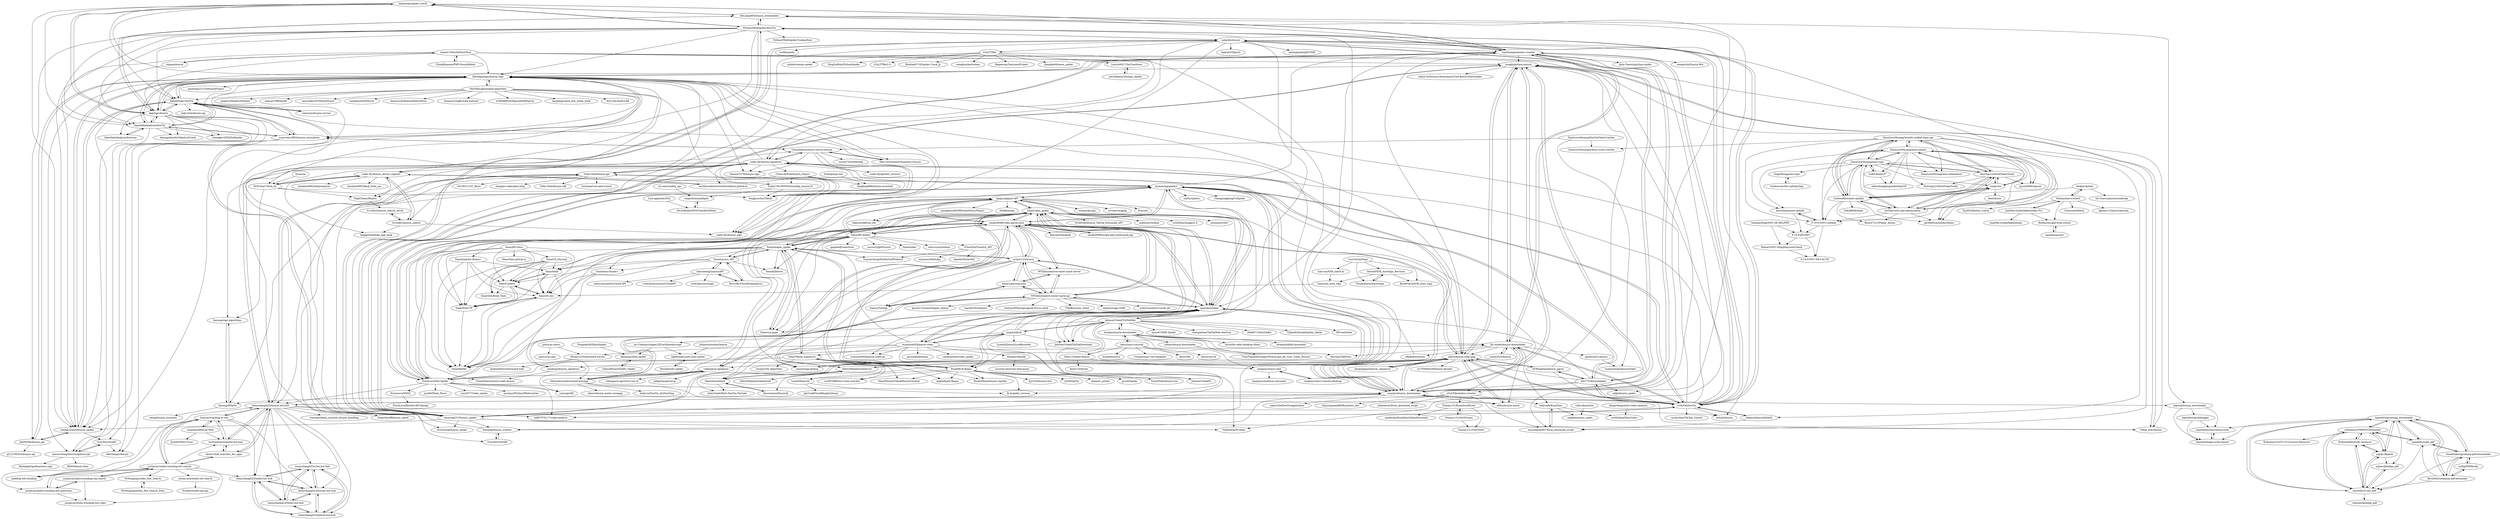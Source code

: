 digraph G {
"hacksman/spider_world" -> "HeLiangHIT/douyin_downloader"
"hacksman/spider_world" -> "Python3WebSpider/DouYin"
"hacksman/spider_world" -> "JokeAI/Sign-DouYin"
"hacksman/spider_world" -> "AppSign/douyin"
"hacksman/spider_world" -> "zhangyucha0/douyin_spider"
"hacksman/spider_world" -> "OpenDataAnalysis/DouYin"
"hacksman/spider_world" -> "HackAppSign/douyin-sign"
"hacksman/spider_world" -> "loadchange/amemv-crawler"
"iqiqiya/iqiqiya-API" -> "5ime/video_spider"
"iqiqiya/iqiqiya-API" -> "smalls0098/video-parse-tools"
"iqiqiya/iqiqiya-API" -> "5ime/API-Admin"
"iqiqiya/iqiqiya-API" -> "FioraLove/Net-Spider"
"iqiqiya/iqiqiya-API" -> "moyada/stealer"
"iqiqiya/iqiqiya-API" -> "xiyaowong/spiders"
"iqiqiya/iqiqiya-API" -> "zorlan/skycaiji" ["e"=1]
"iqiqiya/iqiqiya-API" -> "videoparse-api/parse"
"iqiqiya/iqiqiya-API" -> "insoxin/api-golang"
"iqiqiya/iqiqiya-API" -> "zbfzn/douyin-clear-php"
"iqiqiya/iqiqiya-API" -> "szvone/vmqphp" ["e"=1]
"iqiqiya/iqiqiya-API" -> "5iux/sou" ["e"=1]
"iqiqiya/iqiqiya-API" -> "mengkunsoft/MKOnlineMusicPlayer" ["e"=1]
"iqiqiya/iqiqiya-API" -> "likeyun/liKeYun_ylb" ["e"=1]
"iqiqiya/iqiqiya-API" -> "0xDkd/auxpi" ["e"=1]
"wuhou123/wxxcx" -> "WYQilin/remove-water-mark-mp"
"wuhou123/wxxcx" -> "xtanyu/parsing-mini"
"wuhou123/wxxcx" -> "HaowenLee/bare"
"wuhou123/wxxcx" -> "5ime/images_spider"
"wuhou123/wxxcx" -> "xtanyu/ToolApi"
"wuhou123/wxxcx" -> "smalls0098/video-parse-tools"
"wuhou123/wxxcx" -> "zbfzn/MediaQuickServer"
"wuhou123/wxxcx" -> "moyada/stealer"
"wuhou123/wxxcx" -> "ithere/douyindownload-miniapp"
"wuhou123/wxxcx" -> "WYQilin/remove-water-mark-server"
"wuhou123/wxxcx" -> "5ime/video_spider"
"loadchange/amemv-crawler" -> "cvs6/GetDouYin"
"loadchange/amemv-crawler" -> "AmazingUU/Douyin_spider"
"loadchange/amemv-crawler" -> "wangshub/Douyin-Bot" ["e"=1]
"loadchange/amemv-crawler" -> "Johnserf-Seed/TikTokDownload" ["e"=1]
"loadchange/amemv-crawler" -> "Python3WebSpider/DouYin"
"loadchange/amemv-crawler" -> "renyijiu/douyin_downloader"
"loadchange/amemv-crawler" -> "fly-studio/douyin-downloader"
"loadchange/amemv-crawler" -> "hongfs/python-douyin"
"loadchange/amemv-crawler" -> "VideoData/DY-Data" ["e"=1]
"loadchange/amemv-crawler" -> "AppSign/douyin"
"loadchange/amemv-crawler" -> "hacksman/spider_world"
"loadchange/amemv-crawler" -> "HeLiangHIT/douyin_downloader"
"loadchange/amemv-crawler" -> "Jack-Cherish/python-spider" ["e"=1]
"loadchange/amemv-crawler" -> "HackAppSign/douyin-sign"
"loadchange/amemv-crawler" -> "zbfzn/douyin-clear-php"
"HeLiangHIT/douyin_downloader" -> "hacksman/spider_world"
"HeLiangHIT/douyin_downloader" -> "kajweb/douyin_downloader"
"HeLiangHIT/douyin_downloader" -> "AppSign/douyin"
"HeLiangHIT/douyin_downloader" -> "wjllp/douyin_spider"
"HeLiangHIT/douyin_downloader" -> "Python3WebSpider/DouYin"
"Python3WebSpider/DouYin" -> "hacksman/spider_world"
"Python3WebSpider/DouYin" -> "HeLiangHIT/douyin_downloader"
"Python3WebSpider/DouYin" -> "AmazingUU/Douyin_spider"
"Python3WebSpider/DouYin" -> "HackAppSign/douyin-sign"
"Python3WebSpider/DouYin" -> "zhangyucha0/douyin_spider"
"Python3WebSpider/DouYin" -> "loadchange/amemv-crawler"
"Python3WebSpider/DouYin" -> "cvs6/GetDouYin"
"Python3WebSpider/DouYin" -> "AppSign/douyin"
"Python3WebSpider/DouYin" -> "JokeAI/Sign-DouYin"
"Python3WebSpider/DouYin" -> "OpenDataAnalysis/DouYin"
"Python3WebSpider/DouYin" -> "jk50505k/douyin_api"
"Python3WebSpider/DouYin" -> "Python3WebSpider/CookiesPool" ["e"=1]
"Python3WebSpider/DouYin" -> "ErisYoung/douyin_spider"
"Python3WebSpider/DouYin" -> "renyijiu/douyin_downloader"
"Python3WebSpider/DouYin" -> "cnbattle/douyin"
"JokeAI/Sign-DouYin" -> "vsdouyin/douyin-service"
"JokeAI/Sign-DouYin" -> "HackAppSign/douyin-sign"
"JokeAI/Sign-DouYin" -> "OpenDataAnalysis/DouYin"
"JokeAI/Sign-DouYin" -> "zhangyucha0/douyin_spider"
"JokeAI/Sign-DouYin" -> "bzkj-tech/douyin-api"
"JokeAI/Sign-DouYin" -> "AmazingUU/Douyin_spider"
"JokeAI/Sign-DouYin" -> "mason-Wang/DouYinApiEncrypt"
"JokeAI/Sign-DouYin" -> "AppSign/douyin"
"JokeAI/Sign-DouYin" -> "lifei1245/Aweme-Kuaishou-Douyin"
"JokeAI/Sign-DouYin" -> "yuanchao1893/douyin_encryption"
"NeoTheCapt/aweme-algorithm" -> "HackAppSign/douyin-sign"
"NeoTheCapt/aweme-algorithm" -> "coder-fly/douyin_device_register"
"NeoTheCapt/aweme-algorithm" -> "4ch12dy/xia0LLDB" ["e"=1]
"NeoTheCapt/aweme-algorithm" -> "yuanchao1893/douyin_encryption"
"NeoTheCapt/aweme-algorithm" -> "jmpews/HookZzModules" ["e"=1]
"NeoTheCapt/aweme-algorithm" -> "XGSClear7/fuck_dy"
"NeoTheCapt/aweme-algorithm" -> "maiyao1988/deobf" ["e"=1]
"NeoTheCapt/aweme-algorithm" -> "omxcodec/OCMethodTrace" ["e"=1]
"NeoTheCapt/aweme-algorithm" -> "monkeylord/XServer" ["e"=1]
"NeoTheCapt/aweme-algorithm" -> "fengjixuchui/Tiktok"
"NeoTheCapt/aweme-algorithm" -> "AeonLucid/AndroidNativeEmu" ["e"=1]
"NeoTheCapt/aweme-algorithm" -> "JokeAI/Sign-DouYin"
"NeoTheCapt/aweme-algorithm" -> "hluwa/strongR-frida-android" ["e"=1]
"NeoTheCapt/aweme-algorithm" -> "w296488320/XposedOkHttpCat" ["e"=1]
"NeoTheCapt/aweme-algorithm" -> "liaogang/check_fish_inline_hook" ["e"=1]
"yuxie2025/douyin" -> "fly-studio/douyin-downloader"
"yuxie2025/douyin" -> "HaowenLee/DouyinK"
"01ly/TTBot" -> "01ly/TTBot2.0"
"01ly/TTBot" -> "Bindian9710/Spider-Crack_Js" ["e"=1]
"01ly/TTBot" -> "wangluozhe/toutiao"
"01ly/TTBot" -> "HegemonyTao/crawlProject"
"01ly/TTBot" -> "coder-fly/douyin-signature"
"01ly/TTBot" -> "zhanghe06/news_spider" ["e"=1]
"01ly/TTBot" -> "xzkzdx/weixin-spider" ["e"=1]
"01ly/TTBot" -> "LeoLin9527/TouTiaoNews"
"01ly/TTBot" -> "DingZaiHub/PythonSpider" ["e"=1]
"OpenDataAnalysis/DouYin" -> "AppSign/douyin"
"OpenDataAnalysis/DouYin" -> "OpenDataAnalysis/hotsoon"
"OpenDataAnalysis/DouYin" -> "HackAppSign/douyin-sign"
"OpenDataAnalysis/DouYin" -> "JokeAI/Sign-DouYin"
"OpenDataAnalysis/DouYin" -> "yuanchao1893/douyin_encryption"
"OpenDataAnalysis/DouYin" -> "zhangyucha0/douyin_spider"
"OpenDataAnalysis/DouYin" -> "daxingshen/dyVideoListCrack"
"OpenDataAnalysis/DouYin" -> "huangke19/TikTokSpider"
"AppSign/douyin" -> "OpenDataAnalysis/DouYin"
"AppSign/douyin" -> "OpenDataAnalysis/hotsoon"
"AppSign/douyin" -> "zhangyucha0/douyin_spider"
"AppSign/douyin" -> "HackAppSign/douyin-sign"
"AppSign/douyin" -> "JokeAI/Sign-DouYin"
"AppSign/douyin" -> "daxingshen/dyVideoListCrack"
"AppSign/douyin" -> "yuanchao1893/douyin_encryption"
"AppSign/douyin" -> "huangke19/TikTokSpider"
"AppSign/douyin" -> "AlexYanger/douyin"
"AppSign/douyin" -> "hacksman/spider_world"
"AppSign/douyin" -> "HeLiangHIT/douyin_downloader"
"AppSign/douyin" -> "mason-Wang/DouYinApiEncrypt"
"yuanchao1893/douyin_encryption" -> "HackAppSign/douyin-sign"
"yuanchao1893/douyin_encryption" -> "OpenDataAnalysis/DouYin"
"yuanchao1893/douyin_encryption" -> "AlexYanger/douyin"
"yuanchao1893/douyin_encryption" -> "ChinaSilence/micro-server-douyin"
"yuanchao1893/douyin_encryption" -> "JokeAI/Sign-DouYin"
"yuanchao1893/douyin_encryption" -> "zhangyucha0/douyin_spider"
"HackAppSign/douyin-sign" -> "OpenDataAnalysis/DouYin"
"HackAppSign/douyin-sign" -> "JokeAI/Sign-DouYin"
"HackAppSign/douyin-sign" -> "zhangyucha0/douyin_spider"
"HackAppSign/douyin-sign" -> "NeoTheCapt/aweme-algorithm"
"HackAppSign/douyin-sign" -> "yuanchao1893/douyin_encryption"
"HackAppSign/douyin-sign" -> "mason-Wang/DouYinApiEncrypt"
"HackAppSign/douyin-sign" -> "swukong/douyin_signature"
"HackAppSign/douyin-sign" -> "01ly/DouYinAPI"
"HackAppSign/douyin-sign" -> "jk50505k/douyin_api"
"HackAppSign/douyin-sign" -> "QuincyC379/douyin-sign"
"HackAppSign/douyin-sign" -> "vsdouyin/douyin-service"
"HackAppSign/douyin-sign" -> "coder-fly/douyin_sign" ["e"=1]
"HackAppSign/douyin-sign" -> "lifei1245/Aweme-Kuaishou-Douyin"
"HackAppSign/douyin-sign" -> "AppSign/douyin"
"HackAppSign/douyin-sign" -> "gaoxiang15125/douyinProject"
"helpcode/KuaiShou" -> "muyangren907/Kwai_download_script"
"helpcode/KuaiShou" -> "wjllp/kuaishou_spder"
"helpcode/KuaiShou" -> "yioMe/kuaiShouVideo"
"renyijiu/douyin_downloader" -> "cvs6/GetDouYin"
"renyijiu/douyin_downloader" -> "fly-studio/douyin-downloader"
"renyijiu/douyin_downloader" -> "xiyaowong/spiders"
"renyijiu/douyin_downloader" -> "Video-Hub/douyin-api"
"renyijiu/douyin_downloader" -> "HeLiangHIT/douyin_downloader"
"renyijiu/douyin_downloader" -> "yalarc/GetDouYinApplication"
"renyijiu/douyin_downloader" -> "loadchange/amemv-crawler"
"renyijiu/douyin_downloader" -> "zbfzn/douyin-clear-php"
"renyijiu/douyin_downloader" -> "hongfs/python-douyin"
"renyijiu/douyin_downloader" -> "moyada/stealer"
"renyijiu/douyin_downloader" -> "kajweb/douyin_downloader"
"renyijiu/douyin_downloader" -> "lonnyzhang423/douyin-hot-hub"
"renyijiu/douyin_downloader" -> "cnbattle/douyin"
"renyijiu/douyin_downloader" -> "zbfzn/douyin-quick"
"renyijiu/douyin_downloader" -> "botsphp/douyin_crawler"
"cvs6/GetDouYin" -> "loadchange/amemv-crawler"
"cvs6/GetDouYin" -> "AmazingUU/Douyin_spider"
"cvs6/GetDouYin" -> "renyijiu/douyin_downloader"
"cvs6/GetDouYin" -> "fly-studio/douyin-downloader"
"cvs6/GetDouYin" -> "cnbattle/douyin"
"cvs6/GetDouYin" -> "cyubuchen/TikTok_Unlock" ["e"=1]
"cvs6/GetDouYin" -> "zbfzn/douyin-clear-php"
"cvs6/GetDouYin" -> "kun775/douyinhelper"
"cvs6/GetDouYin" -> "hokaso/douyin2bilibili"
"cvs6/GetDouYin" -> "HackAppSign/douyin-sign"
"cvs6/GetDouYin" -> "Python3WebSpider/DouYin"
"cvs6/GetDouYin" -> "erma0/douyin" ["e"=1]
"cvs6/GetDouYin" -> "coder-fly/douyin-signature"
"cvs6/GetDouYin" -> "xiyaowong/spiders"
"cvs6/GetDouYin" -> "hongfs/python-douyin"
"zbfzn/douyin-clear-php" -> "zbfzn/douyin-quick"
"zbfzn/douyin-clear-php" -> "insoxin/api-golang"
"zbfzn/douyin-clear-php" -> "smalls0098/video-parse-tools"
"zbfzn/douyin-clear-php" -> "yy755964539/douyin-decode"
"zbfzn/douyin-clear-php" -> "HackAppSign/douyin-sign"
"zbfzn/douyin-clear-php" -> "zbfzn/MediaQuickServer"
"zbfzn/douyin-clear-php" -> "cvs6/GetDouYin"
"zbfzn/douyin-clear-php" -> "DLWangSan/douyin_parse"
"zbfzn/douyin-clear-php" -> "swukong/douyin_signature"
"zbfzn/douyin-clear-php" -> "renyijiu/douyin_downloader"
"zbfzn/douyin-clear-php" -> "hongfs/python-douyin"
"zbfzn/douyin-clear-php" -> "botsphp/douyin_crawler"
"zbfzn/douyin-clear-php" -> "AmazingUU/Douyin_spider"
"zbfzn/douyin-clear-php" -> "skygongque/douyin_signature"
"zbfzn/douyin-clear-php" -> "videoparse-api/parse"
"muyangren907/Kwai_download_script" -> "helpcode/KuaiShou"
"qianlicao51/douyin" -> "hualuoyixiao/douyinVideo"
"hongfs/python-douyin" -> "Tobby-star/douyin"
"hongfs/python-douyin" -> "calme-toi/Douyin-Watermark-Free-Batch-Downloader"
"hongfs/python-douyin" -> "kun775/douyinhelper"
"hongfs/python-douyin" -> "AmazingUU/Douyin_spider"
"hongfs/python-douyin" -> "muyangren907/Kwai_download_script"
"hongfs/python-douyin" -> "fly-studio/douyin-downloader"
"hongfs/python-douyin" -> "HackAppSign/douyin-sign"
"hongfs/python-douyin" -> "renyijiu/douyin_downloader"
"hongfs/python-douyin" -> "zbfzn/douyin-clear-php"
"AmazingUU/Douyin_spider" -> "cvs6/GetDouYin"
"AmazingUU/Douyin_spider" -> "JokeAI/Sign-DouYin"
"AmazingUU/Douyin_spider" -> "loadchange/amemv-crawler"
"AmazingUU/Douyin_spider" -> "zhangyucha0/douyin_spider"
"AmazingUU/Douyin_spider" -> "hongfs/python-douyin"
"AmazingUU/Douyin_spider" -> "Python3WebSpider/DouYin"
"AmazingUU/Douyin_spider" -> "HackAppSign/douyin-sign"
"AmazingUU/Douyin_spider" -> "Tobby-star/douyin"
"AmazingUU/Douyin_spider" -> "ErisYoung/douyin_spider"
"AmazingUU/Douyin_spider" -> "VideoData/DY-Data" ["e"=1]
"AmazingUU/Douyin_spider" -> "zbfzn/douyin-clear-php"
"AmazingUU/Douyin_spider" -> "renyijiu/douyin_downloader"
"AmazingUU/Douyin_spider" -> "Video-Hub/douyin-api"
"AmazingUU/Douyin_spider" -> "xiyaowong/spiders"
"AmazingUU/Douyin_spider" -> "botsphp/douyin_crawler"
"Tobby-star/douyin" -> "hongfs/python-douyin"
"hokaso/douyin2bilibili" -> "muyangren907/Kwai_download_script"
"hokaso/douyin2bilibili" -> "cvs6/GetDouYin"
"lujqme/douyin" -> "OpenDataAnalysis/DouYin"
"lujqme/douyin" -> "tomxin7/DouYinFaceTech"
"tomxin7/DouYinFaceTech" -> "ChinaBygones/PHP-DouyinRobot"
"tomxin7/DouYinFaceTech" -> "HackAppSign/douyin-sign"
"tomxin7/DouYinFaceTech" -> "lujqme/douyin"
"tomxin7/DouYinFaceTech" -> "zhangyucha0/douyin_spider"
"tomxin7/DouYinFaceTech" -> "hongfs/python-douyin"
"tomxin7/DouYinFaceTech" -> "Tobby-star/douyin"
"tomxin7/DouYinFaceTech" -> "AppSign/douyin"
"tomxin7/DouYinFaceTech" -> "muyangren907/Kwai_download_script"
"tomxin7/DouYinFaceTech" -> "renyijiu/douyin_downloader"
"jk50505k/douyin_api" -> "zhangyucha0/douyin_spider"
"jk50505k/douyin_api" -> "q312700254/douyin-api"
"jk50505k/douyin_api" -> "HackAppSign/douyin-sign"
"fynas/ua" -> "XGSClear7/fuck_dy"
"afeifeifei/douyin" -> "HackAppSign/douyin-sign"
"zhangyucha0/douyin_spider" -> "HackAppSign/douyin-sign"
"zhangyucha0/douyin_spider" -> "jk50505k/douyin_api"
"zhangyucha0/douyin_spider" -> "JokeAI/Sign-DouYin"
"zhangyucha0/douyin_spider" -> "01ly/DouYinAPI"
"lifei1245/Aweme-Kuaishou-Douyin" -> "ChinaSilence/micro-server-douyin"
"kajweb/douyin_downloader" -> "kajweb/pronunciation-tools"
"kajweb/douyin_downloader" -> "kajweb/image-cycle-resizer"
"kajweb/douyin_downloader" -> "kajweb/stop-debugger"
"ChinaSilence/micro-server-douyin" -> "ChinaSilence/micro-node-douyin"
"ChinaSilence/micro-server-douyin" -> "QuincyC379/douyin-sign"
"ChinaSilence/micro-server-douyin" -> "cyrus07424/tiktok4j"
"ChinaSilence/micro-server-douyin" -> "coder-fly/douyin_sign" ["e"=1]
"ChinaSilence/micro-server-douyin" -> "coder-fly/douyin-signature"
"ChinaSilence/micro-server-douyin" -> "lifei1245/Aweme-Kuaishou-Douyin"
"ChinaSilence/micro-server-douyin" -> "yuanchao1893/douyin_encryption"
"vsdouyin/douyin-service" -> "JokeAI/Sign-DouYin"
"zbfzn/douyin-quick" -> "zbfzn/douyin-clear-php"
"ChinaBygones/PHP-DouyinRobot" -> "tomxin7/DouYinFaceTech"
"01ly/DouYinAPI" -> "mason-Wang/DouYinApiEncrypt"
"01ly/DouYinAPI" -> "AlexYanger/douyin"
"mason-Wang/DouYinApiEncrypt" -> "01ly/DouYinAPI"
"mason-Wang/DouYinApiEncrypt" -> "HackAppSign/kuaishou-sign"
"mason-Wang/DouYinApiEncrypt" -> "8600/douyin-data"
"fly-studio/douyin-downloader" -> "renyijiu/douyin_downloader"
"fly-studio/douyin-downloader" -> "yuxie2025/douyin"
"fly-studio/douyin-downloader" -> "cvs6/GetDouYin"
"fly-studio/douyin-downloader" -> "hongfs/python-douyin"
"fly-studio/douyin-downloader" -> "loadchange/amemv-crawler"
"fly-studio/douyin-downloader" -> "qianlicao51/douyin"
"fly-studio/douyin-downloader" -> "zbfzn/douyin-quick"
"fly-studio/douyin-downloader" -> "zbfzn/douyin-clear-php"
"fly-studio/douyin-downloader" -> "helpcode/KuaiShou"
"fly-studio/douyin-downloader" -> "lecepin/douyin-downloader"
"fly-studio/douyin-downloader" -> "afeifeifei/douyin"
"fly-studio/douyin-downloader" -> "Tairraos/TikDown" ["e"=1]
"kajweb/pronunciation-tools" -> "kajweb/image-cycle-resizer"
"czliyu/kuaishou" -> "wjllp/kuaishou_spder"
"insoxin/api-golang" -> "zbfzn/douyin-clear-php"
"swukong/douyin_signature" -> "ChinaSilence/micro-node-douyin"
"OpenDataAnalysis/hotsoon" -> "OpenDataAnalysis/DouYin"
"5ime/API-Admin" -> "5ime/images_spider"
"5ime/API-Admin" -> "5ime/video_spider"
"5ime/API-Admin" -> "5ime/Lanzou_API"
"5ime/API-Admin" -> "iqiqiya/iqiqiya-API"
"5ime/API-Admin" -> "iCloudZA/CloudZA_API"
"5ime/API-Admin" -> "5ime/bilidown"
"5ime/API-Admin" -> "gogobody/onecircle" ["e"=1]
"5ime/API-Admin" -> "osuuu/LightPicture" ["e"=1]
"5ime/API-Admin" -> "renyancheng/MuXiuGeAPIAdmin"
"5ime/API-Admin" -> "5ime/vue-page"
"5ime/API-Admin" -> "smalls0098/video-parse-tools"
"5ime/API-Admin" -> "5ime/Seek"
"5ime/API-Admin" -> "5ime/Index" ["e"=1]
"5ime/API-Admin" -> "5ime/typecho-theme-i"
"5ime/API-Admin" -> "netcccyun/toolbox" ["e"=1]
"5ime/video_spider" -> "5ime/images_spider"
"5ime/video_spider" -> "iqiqiya/iqiqiya-API"
"5ime/video_spider" -> "5ime/API-Admin"
"5ime/video_spider" -> "moyada/stealer"
"5ime/video_spider" -> "smalls0098/video-parse-tools"
"5ime/video_spider" -> "B1gM8c/X-Bogus"
"5ime/video_spider" -> "Johnserf-Seed/TikTokDownload" ["e"=1]
"5ime/video_spider" -> "wujunwei928/parse-video"
"5ime/video_spider" -> "Evil0ctal/Douyin_TikTok_Download_API" ["e"=1]
"5ime/video_spider" -> "FioraLove/Net-Spider"
"5ime/video_spider" -> "likeyun/liKeYun_ylb" ["e"=1]
"5ime/video_spider" -> "5ime/vue-page"
"5ime/video_spider" -> "aoaostar/toolbox" ["e"=1]
"5ime/video_spider" -> "icret/EasyImages2.0" ["e"=1]
"5ime/video_spider" -> "assimon/svbot" ["e"=1]
"cnbattle/douyin" -> "cvs6/GetDouYin"
"cnbattle/douyin" -> "erma0/douyin" ["e"=1]
"cnbattle/douyin" -> "yuncaiji/API" ["e"=1]
"cnbattle/douyin" -> "renyijiu/douyin_downloader"
"cnbattle/douyin" -> "lonnyzhang423/douyin-hot-hub"
"cnbattle/douyin" -> "loadchange/amemv-crawler"
"cnbattle/douyin" -> "moyada/stealer"
"cnbattle/douyin" -> "tophubs/TopList" ["e"=1]
"cnbattle/douyin" -> "hokaso/douyin2bilibili"
"cnbattle/douyin" -> "Python3WebSpider/DouYin"
"cnbattle/douyin" -> "xinlingqudongX/TSDK" ["e"=1]
"cnbattle/douyin" -> "tcc0lin/arida" ["e"=1]
"cnbattle/douyin" -> "coder-fly/douyin-signature"
"cnbattle/douyin" -> "AmazingUU/Douyin_spider"
"cnbattle/douyin" -> "01ly/TTBot"
"Foxgeek36/ZhihuSpider" -> "dataaug/zhihu-spider"
"ZimoLoveShuang/auto-submit" -> "ZimoLoveShuang/auto-sign"
"ZimoLoveShuang/auto-submit" -> "ZimoLoveShuang/wisedu-unified-login-api"
"ZimoLoveShuang/auto-submit" -> "thriving123/fuckTodayStudy"
"ZimoLoveShuang/auto-submit" -> "CarltonHere/auto-cpdaily"
"ZimoLoveShuang/auto-submit" -> "ZimoLoveShuang/auto-attendance"
"ZimoLoveShuang/auto-submit" -> "IceTiki/ruoli-sign-optimization"
"ZimoLoveShuang/auto-submit" -> "ceajs/cea"
"ZimoLoveShuang/auto-submit" -> "UzkiS/DailyCP"
"ZimoLoveShuang/auto-submit" -> "F-19-F/SWU-CpDaily"
"ZimoLoveShuang/auto-submit" -> "git268/SchoolDaysDemo"
"ZimoLoveShuang/auto-submit" -> "aowubulao/auto-cpdaily"
"ZimoLoveShuang/auto-submit" -> "thriving123/fuckTodaySutdy"
"ZimoLoveShuang/auto-submit" -> "mikuzhangping/mikuDailyCP"
"ZimoLoveShuang/auto-submit" -> "pysyl5566/signcat"
"5ime/Lanzou_API" -> "hanximeng/LanzouAPI"
"5ime/Lanzou_API" -> "5ime/bilidown"
"5ime/Lanzou_API" -> "HurryBy/CloudDiskAnalysis"
"5ime/Lanzou_API" -> "5ime/Confetti"
"5ime/Lanzou_API" -> "5ime/Seek"
"5ime/Lanzou_API" -> "5ime/hexo-theme-i"
"5ime/Lanzou_API" -> "5ime/images_spider"
"hanximeng/LanzouAPI" -> "5ime/Lanzou_API"
"hanximeng/LanzouAPI" -> "vcheckzen/LanzouCloudAPI"
"hanximeng/LanzouAPI" -> "HurryBy/CloudDiskAnalysis"
"hanximeng/LanzouAPI" -> "wzdc/lanzouyunapi"
"hanximeng/LanzouAPI" -> "zaxtyson/LanZouCloud-API" ["e"=1]
"DLWangSan/douyin_parse" -> "zbfzn/douyin-clear-php"
"DLWangSan/douyin_parse" -> "Tobby-star/douyin"
"DLWangSan/douyin_parse" -> "kun775/douyinhelper"
"DLWangSan/douyin_parse" -> "hongfs/python-douyin"
"moyada/stealer" -> "5ime/video_spider"
"moyada/stealer" -> "smalls0098/video-parse-tools"
"moyada/stealer" -> "WYQilin/remove-water-mark-mp"
"moyada/stealer" -> "iqiqiya/iqiqiya-API"
"moyada/stealer" -> "Johnserf-Seed/TikTokDownload" ["e"=1]
"moyada/stealer" -> "wujunwei928/parse-video-py" ["e"=1]
"moyada/stealer" -> "Johnserf-Seed/TikTokWeb"
"moyada/stealer" -> "FioraLove/Net-Spider"
"moyada/stealer" -> "xiyaowong/spiders"
"moyada/stealer" -> "renyijiu/douyin_downloader"
"moyada/stealer" -> "B1gM8c/X-Bogus"
"moyada/stealer" -> "wujunwei928/parse-video"
"moyada/stealer" -> "zbfzn/MediaQuickServer"
"moyada/stealer" -> "VideoData/DY-Data" ["e"=1]
"moyada/stealer" -> "wuhou123/wxxcx"
"ZimoLoveShuang/auto-sign" -> "ZimoLoveShuang/auto-submit"
"ZimoLoveShuang/auto-sign" -> "ZimoLoveShuang/wisedu-unified-login-api"
"ZimoLoveShuang/auto-sign" -> "CarltonHere/auto-cpdaily"
"ZimoLoveShuang/auto-sign" -> "thriving123/fuckTodayStudy"
"ZimoLoveShuang/auto-sign" -> "ZimoLoveShuang/auto-attendance"
"ZimoLoveShuang/auto-sign" -> "UzkiS/DailyCP"
"ZimoLoveShuang/auto-sign" -> "F-19-F/SWU-CpDaily"
"ZimoLoveShuang/auto-sign" -> "IceTiki/ruoli-sign-optimization"
"ZimoLoveShuang/auto-sign" -> "DogeZhang/auto-sign"
"ZimoLoveShuang/auto-sign" -> "ceajs/cea"
"ZimoLoveShuang/auto-sign" -> "git268/SchoolDaysDemo"
"ZimoLoveShuang/auto-sign" -> "aowubulao/auto-cpdaily"
"coder-fly/douyin-signature" -> "skygongque/douyin_signature"
"coder-fly/douyin-signature" -> "XGSClear7/fuck_dy"
"coder-fly/douyin-signature" -> "ChinaSilence/micro-server-douyin"
"coder-fly/douyin-signature" -> "h1code2/douyin_search"
"coder-fly/douyin-signature" -> "China-0x4thk/douyin_httpso"
"coder-fly/douyin-signature" -> "coder-fly/douyin_device_register"
"coder-fly/douyin-signature" -> "NightTeam/HttpSo"
"coder-fly/douyin-signature" -> "worldwonderer/worldwonderer.github.io"
"coder-fly/douyin-signature" -> "coder-fly/douyin_sign" ["e"=1]
"coder-fly/douyin-signature" -> "coder-fly/geetest_reverse" ["e"=1]
"coder-fly/douyin-signature" -> "HackAppSign/douyin-sign"
"coder-fly/douyin-signature" -> "heyaug/sign-algorithms"
"coder-fly/douyin-signature" -> "Video-Hub/douyin-api"
"coder-fly/douyin-signature" -> "QuincyC379/douyin-sign"
"coder-fly/douyin-signature" -> "fengjixuchui/Tiktok"
"videoparse-api/parse" -> "videoparse-api/www.vnil.cn"
"videoparse-api/parse" -> "FioraLove/Net-Spider"
"videoparse-api/parse" -> "smalls0098/video-parse-tools"
"videoparse-api/parse" -> "ithere/douyindownload-miniapp"
"videoparse-api/parse" -> "pibigstar/parsevip" ["e"=1]
"echowxsy/CMPEDUDownload" -> "PythonShell/study-resource"
"echowxsy/CMPEDUDownload" -> "shylocks/51zhy_pdf"
"echowxsy/CMPEDUDownload" -> "gumblex/wqxt_pdf"
"echowxsy/CMPEDUDownload" -> "kajweb/wqxuetang_downloader"
"echowxsy/CMPEDUDownload" -> "yqylh/-Reptile"
"echowxsy/CMPEDUDownload" -> "Echowxsy/USTC-CS-Courses-Resource"
"Kevin0z0/wenquan-pdf-download" -> "SweetInk/wqxuetang-pdf-downloader"
"Kevin0z0/wenquan-pdf-download" -> "xxlllq/PDFBooks"
"Kevin0z0/wenquan-pdf-download" -> "kajweb/wqxuetang_downloader"
"Kevin0z0/wenquan-pdf-download" -> "gumblex/wqxt_pdf"
"Kevin0z0/wenquan-pdf-download" -> "shylocks/51zhy_pdf"
"smalls0098/video-parse-tools" -> "smalls0098/origin-php-watermark-api"
"smalls0098/video-parse-tools" -> "WYQilin/remove-water-mark-mp"
"smalls0098/video-parse-tools" -> "iqiqiya/iqiqiya-API"
"smalls0098/video-parse-tools" -> "5ime/video_spider"
"smalls0098/video-parse-tools" -> "moyada/stealer"
"smalls0098/video-parse-tools" -> "WYQilin/remove-water-mark-server"
"smalls0098/video-parse-tools" -> "zbfzn/douyin-clear-php"
"smalls0098/video-parse-tools" -> "5ime/images_spider"
"smalls0098/video-parse-tools" -> "videoparse-api/parse"
"smalls0098/video-parse-tools" -> "Baiyuetribe/glink"
"smalls0098/video-parse-tools" -> "5ime/API-Admin"
"smalls0098/video-parse-tools" -> "FioraLove/Net-Spider"
"smalls0098/video-parse-tools" -> "wuhou123/wxxcx"
"smalls0098/video-parse-tools" -> "xiyaowong/spiders"
"smalls0098/video-parse-tools" -> "insoxin/api-golang"
"skygongque/douyin_signature" -> "coder-fly/douyin-signature"
"FioraLove/Net-Spider" -> "iqiqiya/iqiqiya-API"
"FioraLove/Net-Spider" -> "FioraLove/NMSL"
"FioraLove/Net-Spider" -> "5ime/video_spider"
"FioraLove/Net-Spider" -> "xiyaowong/spiders"
"FioraLove/Net-Spider" -> "videoparse-api/parse"
"FioraLove/Net-Spider" -> "moyada/stealer"
"FioraLove/Net-Spider" -> "smalls0098/video-parse-tools"
"FioraLove/Net-Spider" -> "lonnyzhang423/douyin-hot-hub"
"FioraLove/Net-Spider" -> "wxy2077/video_spider"
"FioraLove/Net-Spider" -> "renyijiu/douyin_downloader"
"FioraLove/Net-Spider" -> "yuncaiji/API" ["e"=1]
"FioraLove/Net-Spider" -> "mochazi/Python3Webcrawler" ["e"=1]
"FioraLove/Net-Spider" -> "jym66/Dlink_Parse" ["e"=1]
"FioraLove/Net-Spider" -> "fly-studio/douyin-downloader"
"FioraLove/Net-Spider" -> "ta867070117/video-analyse" ["e"=1]
"xiyaowong/spiders" -> "renyijiu/douyin_downloader"
"xiyaowong/spiders" -> "FioraLove/Net-Spider"
"xiyaowong/spiders" -> "Video-Hub/douyin-api"
"xiyaowong/spiders" -> "moyada/stealer"
"xiyaowong/spiders" -> "iqiqiya/iqiqiya-API"
"xiyaowong/spiders" -> "smalls0098/video-parse-tools"
"xiyaowong/spiders" -> "cvs6/GetDouYin"
"xiyaowong/spiders" -> "oGsLP/kuaishou-crawler"
"xiyaowong/spiders" -> "lonnyzhang423/douyin-hot-hub"
"xiyaowong/spiders" -> "coder-fly/douyin-signature"
"xiyaowong/spiders" -> "snltty/spiders"
"xiyaowong/spiders" -> "AmazingUU/Douyin_spider"
"xiyaowong/spiders" -> "loadchange/amemv-crawler"
"xiyaowong/spiders" -> "kun775/douyinhelper"
"xiyaowong/spiders" -> "ChangxingJiang/CxSpider" ["e"=1]
"oGsLP/kuaishou-crawler" -> "Tommy131/KuaishouParser"
"oGsLP/kuaishou-crawler" -> "helpcode/KuaiShou"
"oGsLP/kuaishou-crawler" -> "Gaoyongxian666/Kuaishou_bot"
"oGsLP/kuaishou-crawler" -> "codenewer/Kwai_download_script"
"oGsLP/kuaishou-crawler" -> "muyangren907/Kwai_download_script"
"oGsLP/kuaishou-crawler" -> "heyaug/HttpSo"
"smalls0098/origin-php-watermark-api" -> "smalls0098/video-parse-tools"
"HaowenLee/DouyinK" -> "HaowenLee/bare"
"ithere/douyindownload-miniapp" -> "WYQilin/remove-water-mark-mp"
"ithere/douyindownload-miniapp" -> "ithere/douyin-meinv-miniapp"
"ithere/douyindownload-miniapp" -> "AckyLin/DouYin_QuShuiYing"
"ithere/douyindownload-miniapp" -> "videoparse-api/parse"
"ithere/douyindownload-miniapp" -> "zbfzn/douyin-quick"
"NightTeam/HttpSo" -> "h1code2/douyin_search_result"
"ZimoLoveShuang/wisedu-unified-login-api" -> "ZimoLoveShuang/auto-sign"
"ZimoLoveShuang/wisedu-unified-login-api" -> "ZimoLoveShuang/auto-submit"
"ZimoLoveShuang/wisedu-unified-login-api" -> "ZimoLoveShuang/yibinu-score-crawler"
"ZimoLoveShuang/wisedu-unified-login-api" -> "git268/SchoolDaysDemo"
"ZimoLoveShuang/wisedu-unified-login-api" -> "ZimoLoveShuang/auto-attendance"
"ZimoLoveShuang/wisedu-unified-login-api" -> "F-19-F/SWU-CpDaily"
"ZimoLoveShuang/wisedu-unified-login-api" -> "thriving123/fuckTodayStudy"
"ZimoLoveShuang/wisedu-unified-login-api" -> "CarltonHere/auto-cpdaily"
"ZimoLoveShuang/wisedu-unified-login-api" -> "ceajs/cea"
"ZimoLoveShuang/wisedu-unified-login-api" -> "pysyl5566/signcat"
"Tommy131/OwOFrame" -> "Tommy131/OwOTools"
"Tommy131/OwOFrame" -> "Tommy131/KuaishouParser"
"UzkiS/DailyCP" -> "ZimoLoveShuang/auto-sign"
"UzkiS/DailyCP" -> "mikuzhangping/mikuDailyCP"
"aowubulao/auto-cpdaily" -> "F-19-F/SWU-CpDaily"
"aowubulao/auto-cpdaily" -> "F-19-F/JW.SWU"
"Leon406/pyutil" -> "JayCool6/GoodPeopleLibrary"
"Leon406/pyutil" -> "lk-li/spider_reverse" ["e"=1]
"luck-apple/aesTool" -> "SliverBullet5563/CheckGotHook"
"coder-fly/douyin_device_register" -> "worldwonderer/worldwonderer.github.io"
"coder-fly/douyin_device_register" -> "XGSClear7/fuck_dy"
"coder-fly/douyin_device_register" -> "h1code2/douyin_search"
"coder-fly/douyin_device_register" -> "zhaoboy9692/dailyanalysis" ["e"=1]
"coder-fly/douyin_device_register" -> "frank13810055034/unidbg_douyin10"
"coder-fly/douyin_device_register" -> "zhaoboy9692/flask_frida_rpc"
"coder-fly/douyin_device_register" -> "langgithub/frida_app_hook" ["e"=1]
"coder-fly/douyin_device_register" -> "NightTeam/HttpSo"
"yqylh/-Reptile" -> "shylocks/51zhy_pdf"
"yqylh/-Reptile" -> "sqlsec/keledge_pdf"
"yqylh/-Reptile" -> "PythonShell/study-resource"
"yqylh/-Reptile" -> "echowxsy/CMPEDUDownload"
"yqylh/-Reptile" -> "kajweb/wqxuetang_downloader"
"FioraLove/NMSL" -> "FioraLove/Restful-API-Django"
"PythonShell/study-resource" -> "echowxsy/CMPEDUDownload"
"PythonShell/study-resource" -> "shylocks/51zhy_pdf"
"PythonShell/study-resource" -> "yqylh/-Reptile"
"kajweb/wqxuetang_downloader" -> "SweetInk/wqxuetang-pdf-downloader"
"kajweb/wqxuetang_downloader" -> "Kevin0z0/wenquan-pdf-download"
"kajweb/wqxuetang_downloader" -> "gumblex/wqxt_pdf"
"kajweb/wqxuetang_downloader" -> "shylocks/51zhy_pdf"
"kajweb/wqxuetang_downloader" -> "echowxsy/CMPEDUDownload"
"kajweb/wqxuetang_downloader" -> "sqlsec/keledge_pdf"
"kajweb/wqxuetang_downloader" -> "yqylh/-Reptile"
"kajweb/wqxuetang_downloader" -> "kajweb/pronunciation-tools"
"kajweb/wqxuetang_downloader" -> "kajweb/image-cycle-resizer"
"China-0x4thk/douyin_httpso" -> "coder-fly/douyin_sign" ["e"=1]
"China-0x4thk/douyin_httpso" -> "frank13810055034/unidbg_douyin10"
"China-0x4thk/douyin_httpso" -> "heyaug/HttpSo"
"China-0x4thk/douyin_httpso" -> "kingking888/douyin-assistant"
"China-0x4thk/douyin_httpso" -> "fengjixuchui/Tiktok"
"gumblex/wqxt_pdf" -> "SweetInk/wqxuetang-pdf-downloader"
"gumblex/wqxt_pdf" -> "kajweb/wqxuetang_downloader"
"gumblex/wqxt_pdf" -> "echowxsy/CMPEDUDownload"
"gumblex/wqxt_pdf" -> "shylocks/51zhy_pdf"
"botsphp/douyin_crawler" -> "ChinaSilence/micro-server-douyin"
"botsphp/douyin_crawler" -> "01ly/DouYinSDK"
"LeoLin9527/TouTiaoNews" -> "naiveliberty/Toutiao_Spider"
"Writeuping/weibo_Hot_Search" -> "Writeuping/weibo_Hot_Search_Data"
"Writeuping/weibo_Hot_Search_Data" -> "Writeuping/weibo_Hot_Search"
"01ly/DouYinSDK" -> "botsphp/douyin_crawler"
"Video-Hub/douyin-api" -> "lonnyzhang423/douyin-hot-hub"
"Video-Hub/douyin-api" -> "coder-fly/douyin-signature"
"Video-Hub/douyin-api" -> "renyijiu/douyin_downloader"
"Video-Hub/douyin-api" -> "xiyaowong/spiders"
"Video-Hub/douyin-api" -> "01ly/DouYinSDK"
"Video-Hub/douyin-api" -> "Video-Hub/douyin-sdk"
"Video-Hub/douyin-api" -> "luoxuhai/vue-native-back" ["e"=1]
"Video-Hub/douyin-api" -> "HackAppSign/douyin-sign"
"Video-Hub/douyin-api" -> "wh-991213/C_Basic" ["e"=1]
"Video-Hub/douyin-api" -> "iamgian-coder/gian-blog" ["e"=1]
"ZimoLoveShuang/DouYinVideoCrawler" -> "ChinaSilence/micro-server-douyin"
"ZimoLoveShuang/DouYinVideoCrawler" -> "ZimoLoveShuang/yibinu-score-crawler"
"ZimoLoveShuang/DouYinVideoCrawler" -> "hualuoyixiao/douyinVideo"
"SweetInk/wqxuetang-pdf-downloader" -> "Kevin0z0/wenquan-pdf-download"
"SweetInk/wqxuetang-pdf-downloader" -> "gumblex/wqxt_pdf"
"SweetInk/wqxuetang-pdf-downloader" -> "kajweb/wqxuetang_downloader"
"SweetInk/wqxuetang-pdf-downloader" -> "xxlllq/PDFBooks"
"SweetInk/wqxuetang-pdf-downloader" -> "shylocks/51zhy_pdf"
"naiveliberty/Toutiao_Spider" -> "LeoLin9527/TouTiaoNews"
"5ime/typecho-theme-i" -> "5ime/likeMe"
"5ime/typecho-theme-i" -> "5ime/Confetti"
"5ime/typecho-theme-i" -> "5ime/ctf_env"
"5ime/typecho-theme-i" -> "5ime/MoeCTF"
"5ime/typecho-theme-i" -> "5ime/Seek"
"h1code2/douyin_search_result" -> "h1code2/douyin_search"
"frank13810055034/unidbg_douyin10" -> "cxapython/unidbgok"
"frank13810055034/unidbg_douyin10" -> "fengjixuchui/Tiktok"
"windowsair/fzu-cpDailySign" -> "DogeZhang/auto-sign"
"worldwonderer/worldwonderer.github.io" -> "coder-fly/douyin_device_register"
"heyaug/sign-algorithms" -> "heyaug/HttpSo"
"h1code2/douyin_search" -> "h1code2/douyin_search_result"
"h1code2/douyin_search" -> "coder-fly/douyin_device_register"
"h1code2/douyin_search" -> "langgithub/frida_app_hook" ["e"=1]
"h1code2/douyin_search" -> "coder-fly/douyin_sign" ["e"=1]
"5ime/API-Docs" -> "5ime/likeMe"
"5ime/API-Docs" -> "5ime/ctf_env"
"5ime/API-Docs" -> "5ime/SQLBlind_Tools"
"5ime/API-Docs" -> "5ime/MoeCTF"
"5ime/API-Docs" -> "5ime/Confetti"
"5ime/API-Docs" -> "5ime/CS_Decrypt"
"5ime/API-Docs" -> "5ime/5ime.github.io"
"dengyifang/short-video-analysis" -> "yioMe/kuaiShouVideo"
"XGSClear7/fuck_dy" -> "coder-fly/douyin_device_register"
"XGSClear7/fuck_dy" -> "NightTeam/HttpSo"
"XGSClear7/fuck_dy" -> "heyaug/sign-algorithms"
"XGSClear7/fuck_dy" -> "fengjixuchui/Tiktok"
"shylocks/51zhy_pdf" -> "sqlsec/keledge_pdf"
"shylocks/51zhy_pdf" -> "yqylh/-Reptile"
"shylocks/51zhy_pdf" -> "1skiwen/keledge_pdf"
"shylocks/51zhy_pdf" -> "kajweb/wqxuetang_downloader"
"shylocks/51zhy_pdf" -> "echowxsy/CMPEDUDownload"
"shylocks/51zhy_pdf" -> "PythonShell/study-resource"
"heyaug/HttpSo" -> "heyaug/sign-algorithms"
"heyaug/HttpSo" -> "satng/douyin_assistant"
"sqlsec/keledge_pdf" -> "shylocks/51zhy_pdf"
"kajweb/image-cycle-resizer" -> "kajweb/pronunciation-tools"
"CarltonHere/auto-cpdaily" -> "IceTiki/ruoli-sign-optimization"
"CarltonHere/auto-cpdaily" -> "thriving123/fuckTodayStudy"
"CarltonHere/auto-cpdaily" -> "ceajs/cea"
"CarltonHere/auto-cpdaily" -> "ZimoLoveShuang/auto-submit"
"CarltonHere/auto-cpdaily" -> "ZimoLoveShuang/auto-sign"
"CarltonHere/auto-cpdaily" -> "Boos4721/CPdaily_Action"
"CarltonHere/auto-cpdaily" -> "git268/SchoolDaysDemo"
"CarltonHere/auto-cpdaily" -> "F-19-F/SWU-CpDaily"
"CarltonHere/auto-cpdaily" -> "ZimoLoveShuang/wisedu-unified-login-api"
"CarltonHere/auto-cpdaily" -> "bobo8658/exam" ["e"=1]
"Johnserf-Seed/TikTokWeb" -> "Johnserf-Seed/TikTokDownload" ["e"=1]
"Johnserf-Seed/TikTokWeb" -> "Johnserf-Seed/f2" ["e"=1]
"Johnserf-Seed/TikTokWeb" -> "Tairraos/TikDown" ["e"=1]
"Johnserf-Seed/TikTokWeb" -> "moyada/stealer"
"Johnserf-Seed/TikTokWeb" -> "imgyh/tiktok"
"Johnserf-Seed/TikTokWeb" -> "5ime/vue-page"
"Johnserf-Seed/TikTokWeb" -> "lifei6671/DouYinBot"
"Johnserf-Seed/TikTokWeb" -> "YuJian920/nodeSpider_tiktok"
"Johnserf-Seed/TikTokWeb" -> "5ime/video_spider"
"Johnserf-Seed/TikTokWeb" -> "HFrost0/bilix" ["e"=1]
"Johnserf-Seed/TikTokWeb" -> "B1gM8c/X-Bogus"
"Johnserf-Seed/TikTokWeb" -> "lecepin/douyin-downloader"
"Johnserf-Seed/TikTokWeb" -> "xisuo67/XHS-Spider" ["e"=1]
"Johnserf-Seed/TikTokWeb" -> "chengazhen/TikTokWeb-electron"
"justjavac/weibo-trending-hot-search" -> "justjavac/zhihu-trending-top-search"
"justjavac/weibo-trending-hot-search" -> "justjavac/zhihu-trending-hot-questions"
"justjavac/weibo-trending-hot-search" -> "huqi-pr/trending-in-one"
"justjavac/weibo-trending-hot-search" -> "iiecho1/hot_searches_for_apps"
"justjavac/weibo-trending-hot-search" -> "lonnyzhang423/weibo-hot-hub"
"justjavac/weibo-trending-hot-search" -> "xiadd/tg-wb-trending"
"justjavac/weibo-trending-hot-search" -> "Writeuping/weibo_Hot_Search"
"justjavac/weibo-trending-hot-search" -> "lonnyzhang423/douyin-hot-hub"
"justjavac/weibo-trending-hot-search" -> "cxyfreedom/website-hot-hub"
"justjavac/weibo-trending-hot-search" -> "justjavac/zhihu-trending-hot-video"
"justjavac/weibo-trending-hot-search" -> "nicearrack/weibo-hot-search"
"lonnyzhang423/douyin-hot-hub" -> "lonnyzhang423/weibo-hot-hub"
"lonnyzhang423/douyin-hot-hub" -> "lonnyzhang423/toutiao-hot-hub"
"lonnyzhang423/douyin-hot-hub" -> "lonnyzhang423/github-hot-hub"
"lonnyzhang423/douyin-hot-hub" -> "lonnyzhang423/zhihu-hot-hub"
"lonnyzhang423/douyin-hot-hub" -> "Video-Hub/douyin-api"
"lonnyzhang423/douyin-hot-hub" -> "huqi-pr/trending-in-one"
"lonnyzhang423/douyin-hot-hub" -> "ta867070117/video-analyse" ["e"=1]
"lonnyzhang423/douyin-hot-hub" -> "erma0/douyin" ["e"=1]
"lonnyzhang423/douyin-hot-hub" -> "cxyfreedom/website-hot-hub"
"lonnyzhang423/douyin-hot-hub" -> "lonnyzhang423/v2ex-hot-hub"
"lonnyzhang423/douyin-hot-hub" -> "iiecho1/hot_searches_for_apps"
"lonnyzhang423/douyin-hot-hub" -> "lonerge/tiktok_youtube_douyin_handling" ["e"=1]
"lonnyzhang423/douyin-hot-hub" -> "renyijiu/douyin_downloader"
"lonnyzhang423/douyin-hot-hub" -> "Superheroff/douyin_uplod" ["e"=1]
"lonnyzhang423/douyin-hot-hub" -> "cnbattle/douyin"
"Rsatan/leave-school" -> "Agoney133/jinrixiaoyuan"
"Rsatan/leave-school" -> "JuneMa-studio/fakeholiday-Pro"
"Rsatan/leave-school" -> "Rinfair/escape-from-school"
"Rsatan/leave-school" -> "Tcj2020/flutter_school"
"Rsatan/leave-school" -> "kirklin/cpdaily"
"Rsatan/leave-school" -> "Crazynob/liberty"
"CncCbz/xybSign" -> "TiyaAnlite/xybAutoSign"
"CncCbz/xybSign" -> "heiwa9/XYB_AutoSign_Revision"
"CncCbz/xybSign" -> "xiao-rao/XYB_check-in"
"CncCbz/xybSign" -> "BytePrince/XYB_Auto_Sign"
"5ime/images_spider" -> "5ime/video_spider"
"5ime/images_spider" -> "5ime/vue-page"
"5ime/images_spider" -> "5ime/API-Admin"
"5ime/images_spider" -> "B1gM8c/X-Bogus"
"5ime/images_spider" -> "5ime/Tiktok_Signature"
"5ime/images_spider" -> "5ime/Lanzou_API"
"5ime/images_spider" -> "5ime/Seek"
"5ime/images_spider" -> "5ime/bilidown"
"5ime/images_spider" -> "5ime/likeMe"
"5ime/images_spider" -> "5ime/ctf_env"
"5ime/images_spider" -> "5ime/MoeCTF"
"5ime/images_spider" -> "5ime/Confetti"
"5ime/images_spider" -> "smalls0098/video-parse-tools"
"5ime/images_spider" -> "wuhou123/wxxcx"
"5ime/images_spider" -> "5ime/hexo-theme-i"
"SambacFeng/SWU-SE-HELPER" -> "F-19-F/JW.SWU"
"SambacFeng/SWU-SE-HELPER" -> "Delsart/SWU-DingDing-autoCheck"
"HaowenLee/bare" -> "HaowenLee/DouyinK"
"HaowenLee/bare" -> "zbfzn/MediaQuickServer"
"HaowenLee/bare" -> "AntsClimb/MaYi-DouYin-NoCode"
"justjavac/zhihu-trending-top-search" -> "justjavac/zhihu-trending-hot-questions"
"justjavac/zhihu-trending-top-search" -> "justjavac/weibo-trending-hot-search"
"justjavac/zhihu-trending-top-search" -> "justjavac/zhihu-trending-hot-video"
"justjavac/zhihu-trending-hot-questions" -> "justjavac/zhihu-trending-top-search"
"justjavac/zhihu-trending-hot-questions" -> "justjavac/weibo-trending-hot-search"
"justjavac/zhihu-trending-hot-questions" -> "justjavac/zhihu-trending-hot-video"
"IceTiki/ruoli-sign-optimization" -> "CarltonHere/auto-cpdaily"
"IceTiki/ruoli-sign-optimization" -> "ceajs/cea"
"IceTiki/ruoli-sign-optimization" -> "thriving123/fuckTodayStudy"
"IceTiki/ruoli-sign-optimization" -> "F-19-F/SWU-CpDaily"
"IceTiki/ruoli-sign-optimization" -> "git268/SchoolDaysDemo"
"IceTiki/ruoli-sign-optimization" -> "ZimoLoveShuang/auto-submit"
"IceTiki/ruoli-sign-optimization" -> "ZimoLoveShuang/auto-sign"
"IceTiki/ruoli-sign-optimization" -> "Boos4721/CPdaily_Action"
"WYQilin/remove-water-mark-mp" -> "WYQilin/remove-water-mark-server"
"WYQilin/remove-water-mark-mp" -> "xtanyu/parsing-mini"
"WYQilin/remove-water-mark-mp" -> "smalls0098/video-parse-tools"
"WYQilin/remove-water-mark-mp" -> "xtanyu/ToolApi"
"WYQilin/remove-water-mark-mp" -> "mark420524/photo" ["e"=1]
"WYQilin/remove-water-mark-mp" -> "wuhou123/wxxcx"
"WYQilin/remove-water-mark-mp" -> "ithere/douyindownload-miniapp"
"WYQilin/remove-water-mark-mp" -> "moyada/stealer"
"WYQilin/remove-water-mark-mp" -> "realyao/WXminiprogram-Focus-clock" ["e"=1]
"WYQilin/remove-water-mark-mp" -> "5ime/video_spider"
"WYQilin/remove-water-mark-mp" -> "YYJeffrey/july_client" ["e"=1]
"WYQilin/remove-water-mark-mp" -> "natee/wxapp-2048" ["e"=1]
"WYQilin/remove-water-mark-mp" -> "arleyGuoLei/wx-words-pk" ["e"=1]
"WYQilin/remove-water-mark-mp" -> "qiushi123/xiaochengxu_demos" ["e"=1]
"imgyh/tiktok" -> "wujunwei928/parse-video"
"imgyh/tiktok" -> "Johnserf-Seed/TikTokWeb"
"imgyh/tiktok" -> "B1gM8c/X-Bogus"
"imgyh/tiktok" -> "Johnserf-Seed/TikTokDownload" ["e"=1]
"imgyh/tiktok" -> "moyada/stealer"
"imgyh/tiktok" -> "lk-li/spider_reverse" ["e"=1]
"imgyh/tiktok" -> "5ime/video_spider"
"imgyh/tiktok" -> "an-Underpriviliged-ZJUer/Kaleidoscope"
"imgyh/tiktok" -> "LyzenX/DouyinLiveRecorder" ["e"=1]
"xtanyu/ToolApi" -> "xtanyu/parsing-mini"
"kirklin/cpdaily" -> "Rsatan/leave-school"
"kirklin/cpdaily" -> "bit-chorus/permissionforge"
"kirklin/cpdaily" -> "CarltonHere/auto-cpdaily"
"kun775/douyinhelper" -> "hongfs/python-douyin"
"kun775/douyinhelper" -> "cvs6/GetDouYin"
"kun775/douyinhelper" -> "DLWangSan/douyin_parse"
"kun775/douyinhelper" -> "moyada/stealer"
"kun775/douyinhelper" -> "oGsLP/kuaishou-crawler"
"kun775/douyinhelper" -> "zbfzn/douyin-clear-php"
"kun775/douyinhelper" -> "xiyaowong/spiders"
"kun775/douyinhelper" -> "wjllp/douyin_spider"
"kun775/douyinhelper" -> "renyijiu/douyin_downloader"
"WYQilin/remove-water-mark-server" -> "WYQilin/remove-water-mark-mp"
"WYQilin/remove-water-mark-server" -> "smalls0098/video-parse-tools"
"WYQilin/remove-water-mark-server" -> "xtanyu/parsing-mini"
"lonnyzhang423/toutiao-hot-hub" -> "lonnyzhang423/v2ex-hot-hub"
"lonnyzhang423/toutiao-hot-hub" -> "lonnyzhang423/zhihu-hot-hub"
"lonnyzhang423/toutiao-hot-hub" -> "lonnyzhang423/weibo-hot-hub"
"lonnyzhang423/toutiao-hot-hub" -> "lonnyzhang423/github-hot-hub"
"huqi-pr/trending-in-one" -> "justjavac/weibo-trending-hot-search"
"huqi-pr/trending-in-one" -> "lonnyzhang423/douyin-hot-hub"
"huqi-pr/trending-in-one" -> "cxyfreedom/website-hot-hub"
"huqi-pr/trending-in-one" -> "uxiaohan/HotList-Web"
"huqi-pr/trending-in-one" -> "lonnyzhang423/toutiao-hot-hub"
"huqi-pr/trending-in-one" -> "lonnyzhang423/weibo-hot-hub"
"huqi-pr/trending-in-one" -> "justjavac/zhihu-trending-hot-questions"
"huqi-pr/trending-in-one" -> "xiadd/tg-wb-trending"
"xxlllq/PDFBooks" -> "Kevin0z0/wenquan-pdf-download"
"xxlllq/PDFBooks" -> "SweetInk/wqxuetang-pdf-downloader"
"5ime/vue-page" -> "5ime/images_spider"
"kajweb/stop-debugger" -> "kajweb/pronunciation-tools"
"kajweb/stop-debugger" -> "kajweb/image-cycle-resizer"
"sir-smy/unidbg_api" -> "cxapython/unidbgok"
"zbfzn/MediaQuickServer" -> "zbfzn/MediaQuickAndroid"
"zbfzn/MediaQuickServer" -> "HaowenLee/bare"
"zbfzn/MediaQuickServer" -> "AntsClimb/MaYi-DouYin-NoCode"
"zbfzn/MediaQuickServer" -> "zbfzn/douyin-clear-php"
"ceajs/cea" -> "CarltonHere/auto-cpdaily"
"ceajs/cea" -> "IceTiki/ruoli-sign-optimization"
"ceajs/cea" -> "beetcb/cea"
"ceajs/cea" -> "F-19-F/SWU-CpDaily"
"ceajs/cea" -> "thriving123/fuckTodayStudy"
"lonnyzhang423/weibo-hot-hub" -> "lonnyzhang423/toutiao-hot-hub"
"lonnyzhang423/weibo-hot-hub" -> "lonnyzhang423/zhihu-hot-hub"
"lonnyzhang423/weibo-hot-hub" -> "lonnyzhang423/v2ex-hot-hub"
"lonnyzhang423/weibo-hot-hub" -> "lonnyzhang423/github-hot-hub"
"lonnyzhang423/github-hot-hub" -> "lonnyzhang423/v2ex-hot-hub"
"lonnyzhang423/github-hot-hub" -> "lonnyzhang423/toutiao-hot-hub"
"lonnyzhang423/github-hot-hub" -> "lonnyzhang423/weibo-hot-hub"
"lonnyzhang423/github-hot-hub" -> "lonnyzhang423/zhihu-hot-hub"
"lonnyzhang423/v2ex-hot-hub" -> "lonnyzhang423/toutiao-hot-hub"
"lonnyzhang423/v2ex-hot-hub" -> "lonnyzhang423/zhihu-hot-hub"
"lonnyzhang423/v2ex-hot-hub" -> "lonnyzhang423/weibo-hot-hub"
"lonnyzhang423/v2ex-hot-hub" -> "lonnyzhang423/github-hot-hub"
"F-19-F/SWU-CpDaily" -> "aowubulao/auto-cpdaily"
"F-19-F/SWU-CpDaily" -> "F-19-F/JW.SWU"
"F-19-F/SWU-CpDaily" -> "F-19-F/SWU-NET-AUTH"
"thriving123/fuckTodayStudy" -> "CarltonHere/auto-cpdaily"
"thriving123/fuckTodayStudy" -> "IceTiki/ruoli-sign-optimization"
"thriving123/fuckTodayStudy" -> "ZimoLoveShuang/auto-submit"
"thriving123/fuckTodayStudy" -> "ZimoLoveShuang/auto-sign"
"thriving123/fuckTodayStudy" -> "ceajs/cea"
"thriving123/fuckTodayStudy" -> "ZimoLoveShuang/wisedu-unified-login-api"
"thriving123/fuckTodayStudy" -> "pysyl5566/signcat"
"thriving123/fuckTodayStudy" -> "thriving123/fuckTodaySutdy"
"cxapython/unidbgok" -> "SliverBullet5563/CheckGotHook"
"heiwa9/XYB_AutoSign_Revision" -> "TiyaAnlite/xybAutoSign"
"heiwa9/XYB_AutoSign_Revision" -> "5ime/xyb_auto_sign"
"heiwa9/XYB_AutoSign_Revision" -> "BytePrince/XYB_Auto_Sign"
"F-19-F/JW.SWU" -> "F-19-F/SWU-NET-AUTH"
"F-19-F/JW.SWU" -> "Delsart/SWU-DingDing-autoCheck"
"lonnyzhang423/zhihu-hot-hub" -> "lonnyzhang423/toutiao-hot-hub"
"lonnyzhang423/zhihu-hot-hub" -> "lonnyzhang423/weibo-hot-hub"
"lonnyzhang423/zhihu-hot-hub" -> "lonnyzhang423/v2ex-hot-hub"
"lonnyzhang423/zhihu-hot-hub" -> "lonnyzhang423/github-hot-hub"
"nicearrack/weibo-hot-search" -> "Eurkon/weibo-top-api"
"DogeZhang/auto-sign" -> "windowsair/fzu-cpDailySign"
"TiyaAnlite/xybAutoSign" -> "heiwa9/XYB_AutoSign_Revision"
"Delsart/SWU-DingDing-autoCheck" -> "F-19-F/SWU-NET-AUTH"
"5ime/hexo-theme-i" -> "5ime/likeMe"
"5ime/hexo-theme-i" -> "5ime/ctf_env"
"SliverBullet5563/CheckGotHook" -> "cxapython/unidbgok"
"lencx/tauri-tutorial" -> "lencx/WA"
"lencx/tauri-tutorial" -> "feint123/feint-demos"
"lencx/tauri-tutorial" -> "lecepin/douyin-downloader"
"lencx/tauri-tutorial" -> "lencx/rust-fe"
"lencx/tauri-tutorial" -> "bramblex/niva" ["e"=1]
"lencx/tauri-tutorial" -> "Uninen/tauri-vue-template" ["e"=1]
"xtanyu/parsing-mini" -> "xtanyu/ToolApi"
"xtanyu/parsing-mini" -> "WYQilin/remove-water-mark-mp"
"xtanyu/parsing-mini" -> "WYQilin/remove-water-mark-server"
"xtanyu/parsing-mini" -> "wuhou123/wxxcx"
"Rinfair/escape-from-school" -> "aaazhouaa/rest"
"aaazhouaa/rest" -> "Rinfair/escape-from-school"
"IHuan123/watermark-server" -> "landon0502/watermark-web"
"lzdyes/douyin-downloader" -> "TuanThanhDeveloper/DownLoad_All_User_Video_Douyin" ["e"=1]
"Tommy131/KuaishouParser" -> "Tommy131/OwOFrame"
"Tommy131/KuaishouParser" -> "sonderlau/KuaiShouVideoDownload"
"Tommy131/KuaishouParser" -> "Tommy131/OwOTools"
"Rouckie/xhs-spider" -> "lighthookyu/xhs-mini-spider"
"an-Underpriviliged-ZJUer/Kaleidoscope" -> "lighthookyu/xhs-mini-spider"
"an-Underpriviliged-ZJUer/Kaleidoscope" -> "dataaug/zhihu-spider"
"iCloudZA/CloudZA_API" -> "kaindev8/starMQ" ["e"=1]
"iCloudZA/CloudZA_API" -> "renyancheng/MuXiuGeAPIAdmin"
"iCloudZA/CloudZA_API" -> "xiaoyanu/HelloApi"
"HurryBy/CloudDiskAnalysis" -> "5ime/Lanzou_API"
"HurryBy/CloudDiskAnalysis" -> "hanximeng/LanzouAPI"
"JuneMa-studio/fakeholiday-Pro" -> "JuneMa-studio/fakeholiday"
"JuneMa-studio/fakeholiday-Pro" -> "Rinfair/escape-from-school"
"JuneMa-studio/fakeholiday-Pro" -> "Rsatan/leave-school"
"uxiaohan/HotList-Web" -> "JLinMr/Mini-Cover" ["e"=1]
"uxiaohan/HotList-Web" -> "cxyfreedom/website-hot-hub"
"uxiaohan/HotList-Web" -> "huqi-pr/trending-in-one"
"caojianyu/tauri-chat" -> "caojianyu/tauri-remote-desktop"
"caojianyu/tauri-chat" -> "caojianyu/medium-converter"
"wujunwei928/parse-video" -> "wujunwei928/parse-video-py" ["e"=1]
"wujunwei928/parse-video" -> "sanmiaohub/video_spider"
"wujunwei928/parse-video" -> "5ime/video_spider"
"wujunwei928/parse-video" -> "ta867070117/video-analyse" ["e"=1]
"wujunwei928/parse-video" -> "imgyh/tiktok"
"wujunwei928/parse-video" -> "B1gM8c/X-Bogus"
"wujunwei928/parse-video" -> "5ime/images_spider"
"wujunwei928/parse-video" -> "moyada/stealer"
"wujunwei928/parse-video" -> "5ime/Tiktok_Signature"
"wujunwei928/parse-video" -> "HaowenLee/bare"
"wujunwei928/parse-video" -> "IHuan123/watermark-server"
"wujunwei928/parse-video" -> "guosaike/djwxqsy"
"wujunwei928/parse-video" -> "disingn/cliptalk"
"feint123/feint-demos" -> "caojianyu/tauri-chat"
"feint123/feint-demos" -> "feint123/dtools"
"lighthookyu/xhs-mini-spider" -> "Rouckie/xhs-spider"
"5ime/MoeCTF" -> "5ime/ctf_env"
"5ime/MoeCTF" -> "5ime/likeMe"
"5ime/ctf_env" -> "5ime/MoeCTF"
"5ime/ctf_env" -> "5ime/likeMe"
"5ime/ctf_env" -> "5ime/Confetti"
"SakuraPuare/ZhiHu_Spider" -> "dataaug/zhihu-spider"
"lecepin/douyin-downloader" -> "lecepin/bilibili-download" ["e"=1]
"lecepin/douyin-downloader" -> "Tairraos/TikDown" ["e"=1]
"lecepin/douyin-downloader" -> "fly-studio/douyin-downloader"
"lecepin/douyin-downloader" -> "lzdyes/douyin-downloader"
"lecepin/douyin-downloader" -> "fuyoo/bs-redis-desktop-client" ["e"=1]
"lecepin/douyin-downloader" -> "lencx/tauri-tutorial"
"lecepin/douyin-downloader" -> "caojianyu/tauri-chat"
"lecepin/douyin-downloader" -> "Johnserf-Seed/TikTokWeb"
"putyy/ai-share" -> "putyy/yun-pay"
"putyy/ai-share" -> "IHuan123/watermark-server"
"dataaug/zhihu-spider" -> "SakuraPuare/ZhiHu_Spider"
"caojianyu/tauri-remote-desktop" -> "caojianyu/tauri-chat"
"5ime/xyb_auto_sign" -> "5ime/ctf_env"
"B1gM8c/X-Bogus" -> "5ime/Tiktok_Signature"
"B1gM8c/X-Bogus" -> "angelillija/X-Bogus" ["e"=1]
"B1gM8c/X-Bogus" -> "5ime/images_spider"
"B1gM8c/X-Bogus" -> "5ime/video_spider"
"B1gM8c/X-Bogus" -> "Leon406/pyutil"
"B1gM8c/X-Bogus" -> "YunzhiYike/douyin-live" ["e"=1]
"B1gM8c/X-Bogus" -> "RookieDevp/douyin-reptiles"
"B1gM8c/X-Bogus" -> "scx567888/live-room-watcher" ["e"=1]
"B1gM8c/X-Bogus" -> "lk-li/spider_reverse" ["e"=1]
"B1gM8c/X-Bogus" -> "Johnserf-Seed/f2" ["e"=1]
"B1gM8c/X-Bogus" -> "NearHuiwen/TiktokDouyinCrawler" ["e"=1]
"B1gM8c/X-Bogus" -> "Sjj1024/douyin-live" ["e"=1]
"B1gM8c/X-Bogus" -> "ylw00/qxVm" ["e"=1]
"B1gM8c/X-Bogus" -> "cilame/v_jstools" ["e"=1]
"B1gM8c/X-Bogus" -> "pyzzd/Spider" ["e"=1]
"iiecho1/hot_searches_for_apps" -> "cxyfreedom/website-hot-hub"
"iiecho1/hot_searches_for_apps" -> "lonnyzhang423/douyin-hot-hub"
"iiecho1/hot_searches_for_apps" -> "justjavac/weibo-trending-hot-search"
"yilinyo/xhsnotesSearch" -> "lighthookyu/xhs-mini-spider"
"5ime/Tiktok_Signature" -> "B1gM8c/X-Bogus"
"5ime/Tiktok_Signature" -> "angelillija/X-Bogus" ["e"=1]
"5ime/Tiktok_Signature" -> "5ime/images_spider"
"5ime/Tiktok_Signature" -> "NearHuiwen/TiktokDouyinCrawler" ["e"=1]
"5ime/Tiktok_Signature" -> "luxopus/Dy-Algorithm" ["e"=1]
"5ime/Tiktok_Signature" -> "Leon406/pyutil"
"5ime/Tiktok_Signature" -> "scx567888/live-room-watcher" ["e"=1]
"5ime/Tiktok_Signature" -> "RookieDevp/douyin-reptiles"
"5ime/Tiktok_Signature" -> "5ime/likeMe"
"5ime/Seek" -> "5ime/ctf_env"
"5ime/Seek" -> "5ime/likeMe"
"5ime/Seek" -> "5ime/Confetti"
"5ime/Seek" -> "5ime/MoeCTF"
"xiao-rao/XYB_check-in" -> "5ime/xyb_auto_sign"
"5ime/CS_Decrypt" -> "5ime/SQLBlind_Tools"
"5ime/CS_Decrypt" -> "5ime/likeMe"
"5ime/CS_Decrypt" -> "5ime/ctf_env"
"5ime/CS_Decrypt" -> "5ime/MoeCTF"
"5ime/CS_Decrypt" -> "5ime/Confetti"
"5ime/CS_Decrypt" -> "5ime/Seek"
"5ime/Confetti" -> "5ime/likeMe"
"5ime/Confetti" -> "5ime/ctf_env"
"5ime/Confetti" -> "5ime/MoeCTF"
"5ime/Confetti" -> "5ime/Seek"
"5ime/Confetti" -> "5ime/SQLBlind_Tools"
"cxyfreedom/website-hot-hub" -> "iiecho1/hot_searches_for_apps"
"cxyfreedom/website-hot-hub" -> "lonnyzhang423/douyin-hot-hub"
"cxyfreedom/website-hot-hub" -> "huqi-pr/trending-in-one"
"disingn/cliptalk" -> "aurorax-neo/coze-chat-proxy" ["e"=1]
"frida/gumjs-net" -> "kingking888/douyin-assistant"
"hacksman/spider_world" ["l"="46.331,-2.149"]
"HeLiangHIT/douyin_downloader" ["l"="46.358,-2.122"]
"Python3WebSpider/DouYin" ["l"="46.353,-2.167"]
"JokeAI/Sign-DouYin" ["l"="46.313,-2.192"]
"AppSign/douyin" ["l"="46.31,-2.16"]
"zhangyucha0/douyin_spider" ["l"="46.319,-2.172"]
"OpenDataAnalysis/DouYin" ["l"="46.292,-2.17"]
"HackAppSign/douyin-sign" ["l"="46.333,-2.186"]
"loadchange/amemv-crawler" ["l"="46.374,-2.149"]
"iqiqiya/iqiqiya-API" ["l"="46.527,-2.187"]
"5ime/video_spider" ["l"="46.586,-2.16"]
"smalls0098/video-parse-tools" ["l"="46.545,-2.204"]
"5ime/API-Admin" ["l"="46.612,-2.21"]
"FioraLove/Net-Spider" ["l"="46.503,-2.167"]
"moyada/stealer" ["l"="46.54,-2.156"]
"xiyaowong/spiders" ["l"="46.46,-2.173"]
"zorlan/skycaiji" ["l"="-44.944,15.056"]
"videoparse-api/parse" ["l"="46.51,-2.218"]
"insoxin/api-golang" ["l"="46.486,-2.203"]
"zbfzn/douyin-clear-php" ["l"="46.442,-2.172"]
"szvone/vmqphp" ["l"="-45.842,15.509"]
"5iux/sou" ["l"="-44.86,15.048"]
"mengkunsoft/MKOnlineMusicPlayer" ["l"="-44.99,15.092"]
"likeyun/liKeYun_ylb" ["l"="-45.797,15.586"]
"0xDkd/auxpi" ["l"="-45.003,15.129"]
"wuhou123/wxxcx" ["l"="46.577,-2.193"]
"WYQilin/remove-water-mark-mp" ["l"="46.569,-2.217"]
"xtanyu/parsing-mini" ["l"="46.592,-2.231"]
"HaowenLee/bare" ["l"="46.555,-2.124"]
"5ime/images_spider" ["l"="46.633,-2.19"]
"xtanyu/ToolApi" ["l"="46.595,-2.248"]
"zbfzn/MediaQuickServer" ["l"="46.517,-2.139"]
"ithere/douyindownload-miniapp" ["l"="46.534,-2.237"]
"WYQilin/remove-water-mark-server" ["l"="46.571,-2.238"]
"cvs6/GetDouYin" ["l"="46.404,-2.155"]
"AmazingUU/Douyin_spider" ["l"="46.382,-2.177"]
"wangshub/Douyin-Bot" ["l"="48.187,23.264"]
"Johnserf-Seed/TikTokDownload" ["l"="45.731,-1.557"]
"renyijiu/douyin_downloader" ["l"="46.431,-2.149"]
"fly-studio/douyin-downloader" ["l"="46.412,-2.104"]
"hongfs/python-douyin" ["l"="46.398,-2.131"]
"VideoData/DY-Data" ["l"="31.506,31.041"]
"Jack-Cherish/python-spider" ["l"="48.193,23.401"]
"kajweb/douyin_downloader" ["l"="46.496,-2.012"]
"wjllp/douyin_spider" ["l"="46.401,-2.078"]
"jk50505k/douyin_api" ["l"="46.296,-2.153"]
"Python3WebSpider/CookiesPool" ["l"="48.637,23.049"]
"ErisYoung/douyin_spider" ["l"="46.355,-2.201"]
"cnbattle/douyin" ["l"="46.406,-2.179"]
"vsdouyin/douyin-service" ["l"="46.292,-2.207"]
"bzkj-tech/douyin-api" ["l"="46.253,-2.213"]
"mason-Wang/DouYinApiEncrypt" ["l"="46.275,-2.183"]
"lifei1245/Aweme-Kuaishou-Douyin" ["l"="46.286,-2.227"]
"yuanchao1893/douyin_encryption" ["l"="46.306,-2.207"]
"NeoTheCapt/aweme-algorithm" ["l"="46.32,-2.258"]
"coder-fly/douyin_device_register" ["l"="46.343,-2.319"]
"4ch12dy/xia0LLDB" ["l"="41.866,-23.053"]
"jmpews/HookZzModules" ["l"="41.928,-23.039"]
"XGSClear7/fuck_dy" ["l"="46.328,-2.302"]
"maiyao1988/deobf" ["l"="56.741,-10.833"]
"omxcodec/OCMethodTrace" ["l"="41.908,-23.07"]
"monkeylord/XServer" ["l"="56.69,-10.705"]
"fengjixuchui/Tiktok" ["l"="46.357,-2.301"]
"AeonLucid/AndroidNativeEmu" ["l"="56.639,-10.742"]
"hluwa/strongR-frida-android" ["l"="56.67,-10.78"]
"w296488320/XposedOkHttpCat" ["l"="56.69,-10.75"]
"liaogang/check_fish_inline_hook" ["l"="41.917,-23.133"]
"yuxie2025/douyin" ["l"="46.443,-2.073"]
"HaowenLee/DouyinK" ["l"="46.523,-2.088"]
"01ly/TTBot" ["l"="46.293,-2.289"]
"01ly/TTBot2.0" ["l"="46.268,-2.309"]
"Bindian9710/Spider-Crack_Js" ["l"="48.184,22.186"]
"wangluozhe/toutiao" ["l"="46.249,-2.299"]
"HegemonyTao/crawlProject" ["l"="46.269,-2.33"]
"coder-fly/douyin-signature" ["l"="46.362,-2.254"]
"zhanghe06/news_spider" ["l"="49.874,24.211"]
"xzkzdx/weixin-spider" ["l"="48.248,22.165"]
"LeoLin9527/TouTiaoNews" ["l"="46.242,-2.325"]
"DingZaiHub/PythonSpider" ["l"="48.18,22.149"]
"OpenDataAnalysis/hotsoon" ["l"="46.273,-2.152"]
"daxingshen/dyVideoListCrack" ["l"="46.26,-2.17"]
"huangke19/TikTokSpider" ["l"="46.256,-2.152"]
"AlexYanger/douyin" ["l"="46.279,-2.194"]
"ChinaSilence/micro-server-douyin" ["l"="46.303,-2.24"]
"swukong/douyin_signature" ["l"="46.37,-2.217"]
"01ly/DouYinAPI" ["l"="46.292,-2.189"]
"QuincyC379/douyin-sign" ["l"="46.328,-2.23"]
"coder-fly/douyin_sign" ["l"="37.762,33.911"]
"gaoxiang15125/douyinProject" ["l"="46.273,-2.211"]
"helpcode/KuaiShou" ["l"="46.357,-2.053"]
"muyangren907/Kwai_download_script" ["l"="46.357,-2.081"]
"wjllp/kuaishou_spder" ["l"="46.326,-2.014"]
"yioMe/kuaiShouVideo" ["l"="46.345,-2.019"]
"Video-Hub/douyin-api" ["l"="46.423,-2.196"]
"yalarc/GetDouYinApplication" ["l"="46.45,-2.233"]
"lonnyzhang423/douyin-hot-hub" ["l"="46.465,-2.091"]
"zbfzn/douyin-quick" ["l"="46.469,-2.156"]
"botsphp/douyin_crawler" ["l"="46.398,-2.217"]
"cyubuchen/TikTok_Unlock" ["l"="-50.945,14.577"]
"kun775/douyinhelper" ["l"="46.442,-2.131"]
"hokaso/douyin2bilibili" ["l"="46.388,-2.105"]
"erma0/douyin" ["l"="45.834,-1.523"]
"yy755964539/douyin-decode" ["l"="46.472,-2.135"]
"DLWangSan/douyin_parse" ["l"="46.425,-2.124"]
"skygongque/douyin_signature" ["l"="46.399,-2.248"]
"qianlicao51/douyin" ["l"="46.29,-2.124"]
"hualuoyixiao/douyinVideo" ["l"="46.215,-2.177"]
"Tobby-star/douyin" ["l"="46.375,-2.119"]
"calme-toi/Douyin-Watermark-Free-Batch-Downloader" ["l"="46.381,-2.071"]
"lujqme/douyin" ["l"="46.26,-2.109"]
"tomxin7/DouYinFaceTech" ["l"="46.319,-2.119"]
"ChinaBygones/PHP-DouyinRobot" ["l"="46.287,-2.082"]
"q312700254/douyin-api" ["l"="46.233,-2.139"]
"fynas/ua" ["l"="46.29,-2.369"]
"afeifeifei/douyin" ["l"="46.337,-2.102"]
"kajweb/pronunciation-tools" ["l"="46.544,-1.925"]
"kajweb/image-cycle-resizer" ["l"="46.554,-1.929"]
"kajweb/stop-debugger" ["l"="46.541,-1.955"]
"ChinaSilence/micro-node-douyin" ["l"="46.34,-2.245"]
"cyrus07424/tiktok4j" ["l"="46.252,-2.26"]
"HackAppSign/kuaishou-sign" ["l"="46.241,-2.196"]
"8600/douyin-data" ["l"="46.238,-2.182"]
"lecepin/douyin-downloader" ["l"="46.435,-2.012"]
"Tairraos/TikDown" ["l"="-52.646,-17.839"]
"czliyu/kuaishou" ["l"="46.307,-1.989"]
"5ime/Lanzou_API" ["l"="46.676,-2.235"]
"iCloudZA/CloudZA_API" ["l"="46.645,-2.277"]
"5ime/bilidown" ["l"="46.647,-2.227"]
"gogobody/onecircle" ["l"="-43.579,15.439"]
"osuuu/LightPicture" ["l"="50.014,3.34"]
"renyancheng/MuXiuGeAPIAdmin" ["l"="46.636,-2.254"]
"5ime/vue-page" ["l"="46.618,-2.167"]
"5ime/Seek" ["l"="46.663,-2.21"]
"5ime/Index" ["l"="-41.923,15.303"]
"5ime/typecho-theme-i" ["l"="46.66,-2.2"]
"netcccyun/toolbox" ["l"="-46.318,14.996"]
"B1gM8c/X-Bogus" ["l"="46.63,-2.148"]
"wujunwei928/parse-video" ["l"="46.623,-2.125"]
"Evil0ctal/Douyin_TikTok_Download_API" ["l"="45.745,-1.514"]
"aoaostar/toolbox" ["l"="-46.437,14.955"]
"icret/EasyImages2.0" ["l"="-46.484,14.916"]
"assimon/svbot" ["l"="-46.718,14.958"]
"yuncaiji/API" ["l"="45.905,-1.465"]
"tophubs/TopList" ["l"="-4.889,17.653"]
"xinlingqudongX/TSDK" ["l"="48.467,23.173"]
"tcc0lin/arida" ["l"="56.679,-10.71"]
"Foxgeek36/ZhihuSpider" ["l"="46.752,-1.961"]
"dataaug/zhihu-spider" ["l"="46.737,-1.992"]
"ZimoLoveShuang/auto-submit" ["l"="45.864,-2.294"]
"ZimoLoveShuang/auto-sign" ["l"="45.842,-2.295"]
"ZimoLoveShuang/wisedu-unified-login-api" ["l"="45.882,-2.308"]
"thriving123/fuckTodayStudy" ["l"="45.871,-2.322"]
"CarltonHere/auto-cpdaily" ["l"="45.842,-2.336"]
"ZimoLoveShuang/auto-attendance" ["l"="45.882,-2.278"]
"IceTiki/ruoli-sign-optimization" ["l"="45.838,-2.319"]
"ceajs/cea" ["l"="45.858,-2.332"]
"UzkiS/DailyCP" ["l"="45.845,-2.264"]
"F-19-F/SWU-CpDaily" ["l"="45.824,-2.306"]
"git268/SchoolDaysDemo" ["l"="45.855,-2.313"]
"aowubulao/auto-cpdaily" ["l"="45.815,-2.286"]
"thriving123/fuckTodaySutdy" ["l"="45.893,-2.299"]
"mikuzhangping/mikuDailyCP" ["l"="45.866,-2.252"]
"pysyl5566/signcat" ["l"="45.9,-2.32"]
"hanximeng/LanzouAPI" ["l"="46.717,-2.275"]
"HurryBy/CloudDiskAnalysis" ["l"="46.704,-2.255"]
"5ime/Confetti" ["l"="46.679,-2.207"]
"5ime/hexo-theme-i" ["l"="46.672,-2.216"]
"vcheckzen/LanzouCloudAPI" ["l"="46.752,-2.295"]
"wzdc/lanzouyunapi" ["l"="46.728,-2.305"]
"zaxtyson/LanZouCloud-API" ["l"="-45.373,15.049"]
"wujunwei928/parse-video-py" ["l"="45.83,-1.591"]
"Johnserf-Seed/TikTokWeb" ["l"="46.565,-2.09"]
"DogeZhang/auto-sign" ["l"="45.814,-2.255"]
"h1code2/douyin_search" ["l"="46.36,-2.33"]
"China-0x4thk/douyin_httpso" ["l"="46.382,-2.309"]
"NightTeam/HttpSo" ["l"="46.324,-2.322"]
"worldwonderer/worldwonderer.github.io" ["l"="46.345,-2.292"]
"coder-fly/geetest_reverse" ["l"="48.213,22.14"]
"heyaug/sign-algorithms" ["l"="46.362,-2.277"]
"videoparse-api/www.vnil.cn" ["l"="46.508,-2.274"]
"pibigstar/parsevip" ["l"="-61.471,14.682"]
"echowxsy/CMPEDUDownload" ["l"="46.585,-1.799"]
"PythonShell/study-resource" ["l"="46.595,-1.772"]
"shylocks/51zhy_pdf" ["l"="46.608,-1.806"]
"gumblex/wqxt_pdf" ["l"="46.608,-1.822"]
"kajweb/wqxuetang_downloader" ["l"="46.596,-1.837"]
"yqylh/-Reptile" ["l"="46.609,-1.789"]
"Echowxsy/USTC-CS-Courses-Resource" ["l"="46.564,-1.778"]
"Kevin0z0/wenquan-pdf-download" ["l"="46.633,-1.82"]
"SweetInk/wqxuetang-pdf-downloader" ["l"="46.626,-1.837"]
"xxlllq/PDFBooks" ["l"="46.655,-1.829"]
"smalls0098/origin-php-watermark-api" ["l"="46.552,-2.255"]
"Baiyuetribe/glink" ["l"="46.575,-2.288"]
"FioraLove/NMSL" ["l"="46.504,-2.116"]
"wxy2077/video_spider" ["l"="46.491,-2.255"]
"mochazi/Python3Webcrawler" ["l"="48.784,23.536"]
"jym66/Dlink_Parse" ["l"="-51.846,14.062"]
"ta867070117/video-analyse" ["l"="50.57,2.641"]
"oGsLP/kuaishou-crawler" ["l"="46.364,-2.099"]
"snltty/spiders" ["l"="46.463,-2.214"]
"ChangxingJiang/CxSpider" ["l"="38.871,33.863"]
"Tommy131/KuaishouParser" ["l"="46.282,-2.03"]
"Gaoyongxian666/Kuaishou_bot" ["l"="46.344,-2.068"]
"codenewer/Kwai_download_script" ["l"="46.33,-2.067"]
"heyaug/HttpSo" ["l"="46.377,-2.244"]
"ithere/douyin-meinv-miniapp" ["l"="46.537,-2.291"]
"AckyLin/DouYin_QuShuiYing" ["l"="46.534,-2.271"]
"h1code2/douyin_search_result" ["l"="46.34,-2.35"]
"ZimoLoveShuang/yibinu-score-crawler" ["l"="46.025,-2.271"]
"Tommy131/OwOFrame" ["l"="46.259,-2.009"]
"Tommy131/OwOTools" ["l"="46.275,-2.003"]
"F-19-F/JW.SWU" ["l"="45.786,-2.291"]
"Leon406/pyutil" ["l"="46.689,-2.15"]
"JayCool6/GoodPeopleLibrary" ["l"="46.717,-2.149"]
"lk-li/spider_reverse" ["l"="48.215,22.017"]
"luck-apple/aesTool" ["l"="46.362,-2.489"]
"SliverBullet5563/CheckGotHook" ["l"="46.364,-2.452"]
"zhaoboy9692/dailyanalysis" ["l"="56.631,-10.82"]
"frank13810055034/unidbg_douyin10" ["l"="46.365,-2.353"]
"zhaoboy9692/flask_frida_rpc" ["l"="46.334,-2.374"]
"langgithub/frida_app_hook" ["l"="56.493,-10.709"]
"sqlsec/keledge_pdf" ["l"="46.622,-1.808"]
"FioraLove/Restful-API-Django" ["l"="46.506,-2.094"]
"kingking888/douyin-assistant" ["l"="46.398,-2.354"]
"01ly/DouYinSDK" ["l"="46.421,-2.247"]
"naiveliberty/Toutiao_Spider" ["l"="46.221,-2.34"]
"Writeuping/weibo_Hot_Search" ["l"="46.518,-1.908"]
"Writeuping/weibo_Hot_Search_Data" ["l"="46.524,-1.883"]
"Video-Hub/douyin-sdk" ["l"="46.431,-2.227"]
"luoxuhai/vue-native-back" ["l"="-53.974,-13.598"]
"wh-991213/C_Basic" ["l"="-53.951,-13.613"]
"iamgian-coder/gian-blog" ["l"="-53.961,-13.604"]
"ZimoLoveShuang/DouYinVideoCrawler" ["l"="46.168,-2.233"]
"5ime/likeMe" ["l"="46.673,-2.192"]
"5ime/ctf_env" ["l"="46.691,-2.209"]
"5ime/MoeCTF" ["l"="46.679,-2.197"]
"cxapython/unidbgok" ["l"="46.36,-2.422"]
"windowsair/fzu-cpDailySign" ["l"="45.8,-2.237"]
"5ime/API-Docs" ["l"="46.706,-2.197"]
"5ime/SQLBlind_Tools" ["l"="46.707,-2.213"]
"5ime/CS_Decrypt" ["l"="46.693,-2.197"]
"5ime/5ime.github.io" ["l"="46.732,-2.199"]
"dengyifang/short-video-analysis" ["l"="46.334,-1.993"]
"1skiwen/keledge_pdf" ["l"="46.633,-1.782"]
"satng/douyin_assistant" ["l"="46.392,-2.277"]
"Boos4721/CPdaily_Action" ["l"="45.817,-2.343"]
"bobo8658/exam" ["l"="-54.671,11.405"]
"Johnserf-Seed/f2" ["l"="45.81,-1.546"]
"imgyh/tiktok" ["l"="46.612,-2.098"]
"lifei6671/DouYinBot" ["l"="46.586,-2.039"]
"YuJian920/nodeSpider_tiktok" ["l"="46.608,-2.053"]
"HFrost0/bilix" ["l"="-52.718,-17.812"]
"xisuo67/XHS-Spider" ["l"="45.705,-1.506"]
"chengazhen/TikTokWeb-electron" ["l"="46.582,-2.063"]
"justjavac/weibo-trending-hot-search" ["l"="46.496,-1.983"]
"justjavac/zhihu-trending-top-search" ["l"="46.504,-1.944"]
"justjavac/zhihu-trending-hot-questions" ["l"="46.486,-1.956"]
"huqi-pr/trending-in-one" ["l"="46.474,-2.009"]
"iiecho1/hot_searches_for_apps" ["l"="46.5,-2.033"]
"lonnyzhang423/weibo-hot-hub" ["l"="46.483,-2.041"]
"xiadd/tg-wb-trending" ["l"="46.521,-1.988"]
"cxyfreedom/website-hot-hub" ["l"="46.469,-2.029"]
"justjavac/zhihu-trending-hot-video" ["l"="46.511,-1.959"]
"nicearrack/weibo-hot-search" ["l"="46.483,-1.922"]
"lonnyzhang423/toutiao-hot-hub" ["l"="46.47,-2.05"]
"lonnyzhang423/github-hot-hub" ["l"="46.486,-2.068"]
"lonnyzhang423/zhihu-hot-hub" ["l"="46.493,-2.057"]
"lonnyzhang423/v2ex-hot-hub" ["l"="46.473,-2.063"]
"lonerge/tiktok_youtube_douyin_handling" ["l"="45.907,-1.567"]
"Superheroff/douyin_uplod" ["l"="45.877,-1.624"]
"Rsatan/leave-school" ["l"="45.74,-2.422"]
"Agoney133/jinrixiaoyuan" ["l"="45.729,-2.452"]
"JuneMa-studio/fakeholiday-Pro" ["l"="45.715,-2.434"]
"Rinfair/escape-from-school" ["l"="45.705,-2.415"]
"Tcj2020/flutter_school" ["l"="45.761,-2.438"]
"kirklin/cpdaily" ["l"="45.773,-2.391"]
"Crazynob/liberty" ["l"="45.746,-2.448"]
"CncCbz/xybSign" ["l"="46.844,-2.247"]
"TiyaAnlite/xybAutoSign" ["l"="46.84,-2.224"]
"heiwa9/XYB_AutoSign_Revision" ["l"="46.82,-2.231"]
"xiao-rao/XYB_check-in" ["l"="46.806,-2.243"]
"BytePrince/XYB_Auto_Sign" ["l"="46.827,-2.254"]
"5ime/Tiktok_Signature" ["l"="46.66,-2.162"]
"SambacFeng/SWU-SE-HELPER" ["l"="45.749,-2.282"]
"Delsart/SWU-DingDing-autoCheck" ["l"="45.766,-2.296"]
"AntsClimb/MaYi-DouYin-NoCode" ["l"="46.541,-2.108"]
"mark420524/photo" ["l"="-3.07,-34.884"]
"realyao/WXminiprogram-Focus-clock" ["l"="-3.01,-34.933"]
"YYJeffrey/july_client" ["l"="-2.978,-34.948"]
"natee/wxapp-2048" ["l"="-4.287,-36.568"]
"arleyGuoLei/wx-words-pk" ["l"="-3.016,-34.977"]
"qiushi123/xiaochengxu_demos" ["l"="-2.962,-35.041"]
"an-Underpriviliged-ZJUer/Kaleidoscope" ["l"="46.706,-2.031"]
"LyzenX/DouyinLiveRecorder" ["l"="-52.741,-17.678"]
"bit-chorus/permissionforge" ["l"="45.746,-2.383"]
"uxiaohan/HotList-Web" ["l"="46.455,-1.979"]
"sir-smy/unidbg_api" ["l"="46.343,-2.448"]
"zbfzn/MediaQuickAndroid" ["l"="46.526,-2.112"]
"beetcb/cea" ["l"="45.864,-2.366"]
"F-19-F/SWU-NET-AUTH" ["l"="45.79,-2.306"]
"5ime/xyb_auto_sign" ["l"="46.771,-2.227"]
"Eurkon/weibo-top-api" ["l"="46.479,-1.89"]
"lencx/tauri-tutorial" ["l"="46.387,-1.937"]
"lencx/WA" ["l"="46.351,-1.898"]
"feint123/feint-demos" ["l"="46.382,-1.88"]
"lencx/rust-fe" ["l"="46.348,-1.922"]
"bramblex/niva" ["l"="-2.994,-35.644"]
"Uninen/tauri-vue-template" ["l"="-10.19,-8.998"]
"aaazhouaa/rest" ["l"="45.685,-2.413"]
"IHuan123/watermark-server" ["l"="46.704,-2.111"]
"landon0502/watermark-web" ["l"="46.727,-2.105"]
"lzdyes/douyin-downloader" ["l"="46.402,-1.973"]
"TuanThanhDeveloper/DownLoad_All_User_Video_Douyin" ["l"="52.023,0.435"]
"sonderlau/KuaiShouVideoDownload" ["l"="46.248,-2.024"]
"Rouckie/xhs-spider" ["l"="46.774,-2.023"]
"lighthookyu/xhs-mini-spider" ["l"="46.755,-2.019"]
"kaindev8/starMQ" ["l"="-45.878,15.571"]
"xiaoyanu/HelloApi" ["l"="46.657,-2.303"]
"JuneMa-studio/fakeholiday" ["l"="45.695,-2.449"]
"JLinMr/Mini-Cover" ["l"="-41.984,15.411"]
"caojianyu/tauri-chat" ["l"="46.416,-1.908"]
"caojianyu/tauri-remote-desktop" ["l"="46.428,-1.88"]
"caojianyu/medium-converter" ["l"="46.409,-1.871"]
"sanmiaohub/video_spider" ["l"="46.649,-2.087"]
"guosaike/djwxqsy" ["l"="46.657,-2.109"]
"disingn/cliptalk" ["l"="46.684,-2.082"]
"feint123/dtools" ["l"="46.368,-1.85"]
"SakuraPuare/ZhiHu_Spider" ["l"="46.755,-1.983"]
"lecepin/bilibili-download" ["l"="45.417,-1.441"]
"fuyoo/bs-redis-desktop-client" ["l"="-43.834,12.18"]
"putyy/ai-share" ["l"="46.757,-2.102"]
"putyy/yun-pay" ["l"="46.782,-2.098"]
"angelillija/X-Bogus" ["l"="37.671,33.782"]
"YunzhiYike/douyin-live" ["l"="31.452,31.103"]
"RookieDevp/douyin-reptiles" ["l"="46.669,-2.136"]
"scx567888/live-room-watcher" ["l"="31.498,31.095"]
"NearHuiwen/TiktokDouyinCrawler" ["l"="45.878,-1.505"]
"Sjj1024/douyin-live" ["l"="31.511,31.082"]
"ylw00/qxVm" ["l"="48.152,22.046"]
"cilame/v_jstools" ["l"="48.096,22.078"]
"pyzzd/Spider" ["l"="48.181,22.043"]
"yilinyo/xhsnotesSearch" ["l"="46.789,-2.005"]
"luxopus/Dy-Algorithm" ["l"="56.679,-11.13"]
"aurorax-neo/coze-chat-proxy" ["l"="45.362,0.449"]
"frida/gumjs-net" ["l"="46.406,-2.387"]
}